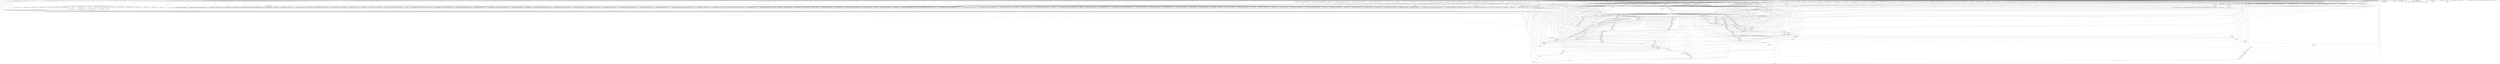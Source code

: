 digraph {
	"-" -> "/" [label="517"];
	"/" -> "/" [label="15"];
	"http://www.google.*" -> "/" [label="3"];
	"-" -> "//temps" [label="1"];
	"-" -> "/4IF3.ics" [label="1"];
	"-" -> "/SiteWebIF" [label="1"];
	"-" -> "/SiteWebIF/" [label="24"];
	"/SiteWebIF/Intranet-personnel.php" -> "/SiteWebIF/FAQ.pdf" [label="8"];
	"-" -> "/SiteWebIF/Intranet-Etudiant.php" [label="1"];
	"-" -> "/SiteWebIF/Intranet-etudiant.php" [label="6471"];
	"/SiteWebIF/" -> "/SiteWebIF/Intranet-etudiant.php" [label="28"];
	"/stages/" -> "/SiteWebIF/Intranet-etudiant.php" [label="1"];
	"http://if.insa-lyon.fr/" -> "/SiteWebIF/Intranet-etudiant.php" [label="3640"];
	"http://if.insa-lyon.fr/actualites" -> "/SiteWebIF/Intranet-etudiant.php" [label="1"];
	"http://if.insa-lyon.fr/bibif" -> "/SiteWebIF/Intranet-etudiant.php" [label="5"];
	"http://if.insa-lyon.fr/entreprise/deroulement-projet-fin-etude" -> "/SiteWebIF/Intranet-etudiant.php" [label="1"];
	"http://if.insa-lyon.fr/entreprise/projet-fin-etude" -> "/SiteWebIF/Intranet-etudiant.php" [label="2"];
	"http://if.insa-lyon.fr/entreprise/stages" -> "/SiteWebIF/Intranet-etudiant.php" [label="1"];
	"http://if.insa-lyon.fr/formation/3if" -> "/SiteWebIF/Intranet-etudiant.php" [label="14"];
	"http://if.insa-lyon.fr/formation/3if-programme-enseignements" -> "/SiteWebIF/Intranet-etudiant.php" [label="3"];
	"http://if.insa-lyon.fr/formation/4if-programme-enseignements" -> "/SiteWebIF/Intranet-etudiant.php" [label="2"];
	"http://if.insa-lyon.fr/formation/ingenieur-if" -> "/SiteWebIF/Intranet-etudiant.php" [label="20"];
	"http://if.insa-lyon.fr/fr" -> "/SiteWebIF/Intranet-etudiant.php" [label="23"];
	"http://if.insa-lyon.fr/presentation" -> "/SiteWebIF/Intranet-etudiant.php" [label="25"];
	"http://if.insa-lyon.fr/presentation/annuaire" -> "/SiteWebIF/Intranet-etudiant.php" [label="5"];
	"http://if.insa-lyon.fr/presentation/historique" -> "/SiteWebIF/Intranet-etudiant.php" [label="3"];
	"http://if.insa-lyon.fr/presentation/qui-fait-quoi" -> "/SiteWebIF/Intranet-etudiant.php" [label="9"];
	"http://if.insa-lyon.fr/presentation/venir-etudier-if" -> "/SiteWebIF/Intranet-etudiant.php" [label="3"];
	"http://if.insa-lyon.fr/recherche/laboratoires-associes" -> "/SiteWebIF/Intranet-etudiant.php" [label="1"];
	"http://if.insa-lyon.fr/vie-etudiante/laedi" -> "/SiteWebIF/Intranet-etudiant.php" [label="116"];
	"http://if.insa-lyon.fr/vie-etudiante/les-associations" -> "/SiteWebIF/Intranet-etudiant.php" [label="24"];
	"http://www.google.*" -> "/SiteWebIF/Intranet-etudiant.php" [label="2"];
	"https://login.insa-lyon.fr/cas/login" -> "/SiteWebIF/Intranet-etudiant.php" [label="21"];
	"https://login.insa-lyon.fr/cas/login;jsessionid=658bfefe819400eb17bfc1636a6ebae3.dsi-vm03" -> "/SiteWebIF/Intranet-etudiant.php" [label="2"];
	"https://login.insa-lyon.fr/cas/login;jsessionid=96A38B7F3D5F2B7A6A9D1C439B449457.dsi-vm04" -> "/SiteWebIF/Intranet-etudiant.php" [label="1"];
	"https://login.insa-lyon.fr/cas/login;jsessionid=EEB958ED61C6F68724023B049EB74956.dsi-vm03" -> "/SiteWebIF/Intranet-etudiant.php" [label="2"];
	"-" -> "/SiteWebIF/Intranet-etudiant.php/home-service" [label="1"];
	"-" -> "/SiteWebIF/Intranet-etudiant.php/service-home" [label="1"];
	"-" -> "/SiteWebIF/Intranet-personnel.php" [label="400"];
	"/SiteWebIF/" -> "/SiteWebIF/Intranet-personnel.php" [label="2"];
	"http://IF.insa-lyon.fr/" -> "/SiteWebIF/Intranet-personnel.php" [label="2"];
	"http://if.insa-lyon.fr/" -> "/SiteWebIF/Intranet-personnel.php" [label="322"];
	"http://if.insa-lyon.fr/agenda-if" -> "/SiteWebIF/Intranet-personnel.php" [label="1"];
	"http://if.insa-lyon.fr/formation/3if" -> "/SiteWebIF/Intranet-personnel.php" [label="2"];
	"http://if.insa-lyon.fr/formation/3if-programme-enseignements" -> "/SiteWebIF/Intranet-personnel.php" [label="1"];
	"http://if.insa-lyon.fr/formation/ingenieur-if" -> "/SiteWebIF/Intranet-personnel.php" [label="3"];
	"http://if.insa-lyon.fr/fr" -> "/SiteWebIF/Intranet-personnel.php" [label="1"];
	"http://if.insa-lyon.fr/intranet-personnel-if" -> "/SiteWebIF/Intranet-personnel.php" [label="3"];
	"http://if.insa-lyon.fr/presentation/annuaire" -> "/SiteWebIF/Intranet-personnel.php" [label="1"];
	"http://if.insa-lyon.fr/presentation/historique" -> "/SiteWebIF/Intranet-personnel.php" [label="1"];
	"http://if.insa-lyon.fr/presentation/qui-fait-quoi" -> "/SiteWebIF/Intranet-personnel.php" [label="2"];
	"http://if.insa-lyon.fr/presentation/venir-etudier-if" -> "/SiteWebIF/Intranet-personnel.php" [label="1"];
	"http://support.insa-lyon.fr/admin/edit_tracking.php" -> "/SiteWebIF/Intranet-personnel.php" [label="4"];
	"http://zmail.insa-lyon.fr/zimbra/" -> "/SiteWebIF/Intranet-personnel.php" [label="1"];
	"-" -> "/SiteWebIF/IntranetEtudiant.php" [label="1"];
	"-" -> "/SiteWebIF/LivretAccueiPersonnel2012.pdf" [label="2"];
	"/SiteWebIF/Intranet-personnel.php" -> "/SiteWebIF/LivretAccueiPersonnel2012.pdf" [label="8"];
	"/SiteWebIF/Intranet-personnel.php" -> "/SiteWebIF/agenda.html" [label="14"];
	"-" -> "/SiteWebIF/livretSI.pdf" [label="1"];
	"/SiteWebIF/Intranet-personnel.php" -> "/SiteWebIF/livretSI.pdf" [label="4"];
	"-" -> "/Sourrouille/Jls-fr/Jls-details.htm" [label="11"];
	"-" -> "/Sourrouille/Jls-fr/PhotoJLSourrouille.JPG" [label="1"];
	"http://homestaymelaka.com/house/taman-pandan-indah/unified-software-development-process&page=6" -> "/Sourrouille/Jls-fr/PhotoJLSourrouille.JPG" [label="2"];
	"http://www.123people.fr/s/mathieu+maranzana" -> "/Sourrouille/Jls-fr/PhotoJLSourrouille.JPG" [label="6"];
	"-" -> "/Sourrouille/Jls-fr/Rapports/" [label="1"];
	"-" -> "/Sourrouille/Jls-fr/Rapports/Compos98-1.ps" [label="1"];
	"-" -> "/Sourrouille/Jls-fr/Rapports/RR-01-2003.pdf" [label="1"];
	"-" -> "/Sourrouille/Jls-fr/Rapports/WISME-2003.pdf" [label="1"];
	"-" -> "/Sourrouille/Jls-fr/SEE-OTR/SEE-23-5-2002.htm" [label="4"];
	"-" -> "/Sourrouille/Jls-us.html" [label="1"];
	"-" -> "/administrator/" [label="1"];
	"-" -> "/amghar/magazine/mag-2003.pdf" [label="2"];
	"-" -> "/amghar/magazine/mag-2010.pdf" [label="3"];
	"-" -> "/amghar/magazine/mag-2011.pdf" [label="3"];
	"/" -> "/cache/caa37016007b56628f231acfd3d91188" [label="1"];
	"-" -> "/chercheurs/" [label="2"];
	"-" -> "/chercheurs/LCI/" [label="14"];
	"/chercheurs/" -> "/chercheurs/LCI/" [label="2"];
	"/chercheurs/gcaplat/" -> "/chercheurs/LCI/" [label="3"];
	"http://www.google.*" -> "/chercheurs/LCI/" [label="3"];
	"-" -> "/chercheurs/LCI/YugTalpac" [label="1"];
	"-" -> "/chercheurs/LCI/YugTalpac/" [label="5"];
	"/chercheurs/LCI/" -> "/chercheurs/LCI/YugTalpac/" [label="3"];
	"-" -> "/chercheurs/LCI/versionologie.html" [label="5"];
	"/chercheurs/LCI/" -> "/chercheurs/LCI/versionologie.html" [label="1"];
	"/chercheurs/LCI/YugTalpac/" -> "/chercheurs/LCI/versionologie.html" [label="1"];
	"-" -> "/chercheurs/gcaplat" [label="1"];
	"-" -> "/chercheurs/gcaplat/" [label="20"];
	"/chercheurs/LCI/" -> "/chercheurs/gcaplat/" [label="1"];
	"http://if.insa-lyon.fr/presentation/annuaire" -> "/chercheurs/gcaplat/" [label="2"];
	"http://search.babylon.com/" -> "/chercheurs/gcaplat/" [label="1"];
	"http://www.google.*" -> "/chercheurs/gcaplat/" [label="20"];
	"-" -> "/chercheurs/gcaplat/CREATIVITE%20SERENDIPITE%20et%20VERSIONOLOGIE.pdf" [label="2"];
	"http://www.google.*" -> "/chercheurs/gcaplat/CREATIVITE%20SERENDIPITE%20et%20VERSIONOLOGIE.pdf" [label="1"];
	"-" -> "/chercheurs/gcaplat/Pya%20Tagluc.htm" [label="4"];
	"/chercheurs/gcaplat/" -> "/chercheurs/gcaplat/Resume%20MC%20%26%20RP.pdf" [label="2"];
	"-" -> "/chercheurs/gcaplat/Resume%20MC%20&%20RP.pdf" [label="11"];
	"/chercheurs/gcaplat/" -> "/chercheurs/gcaplat/Resume%20MC%20&%20RP.pdf" [label="5"];
	"/chercheurs/gcaplat/Resume%20MC%20&%20RP.pdf" -> "/chercheurs/gcaplat/Resume%20MC%20&%20RP.pdf" [label="7"];
	"http://www.google.*" -> "/chercheurs/gcaplat/Resume%20MC%20&%20RP.pdf" [label="3"];
	"-" -> "/chercheurs/gcaplat/Resume%20MC%20&amp;%20RP.pdf" [label="1"];
	"-" -> "/chercheurs/gcaplat/Resume%20Modeles%20&%20Metamodeles.pdf" [label="11"];
	"/chercheurs/gcaplat/" -> "/chercheurs/gcaplat/Resume%20Modeles%20&%20Metamodeles.pdf" [label="7"];
	"/chercheurs/gcaplat/Resume%20Modeles%20&%20Metamodeles.pdf" -> "/chercheurs/gcaplat/Resume%20Modeles%20&%20Metamodeles.pdf" [label="4"];
	"http://www.google.*" -> "/chercheurs/gcaplat/Resume%20Modeles%20&%20Metamodeles.pdf" [label="2"];
	"-" -> "/chercheurs/gcaplat/Sherlock.pps" [label="7"];
	"/chercheurs/gcaplat/" -> "/chercheurs/gcaplat/Sherlock.pps" [label="3"];
	"http://www.google.*" -> "/chercheurs/gcaplat/Sherlock.pps" [label="2"];
	"/chercheurs/gcaplat/" -> "/chercheurs/gcaplat/install.zip" [label="4"];
	"-" -> "/chercheurs/gcaplat/versionologie.html" [label="6"];
	"/chercheurs/gcaplat/" -> "/chercheurs/gcaplat/versionologie.html" [label="2"];
	"http://www.google.*" -> "/chercheurs/gcaplat/versionologie.html" [label="2"];
	"/SiteWebIF/Intranet-etudiant.php" -> "/crossdomain.xml" [label="3"];
	":90/dns/vlan.php" -> "/dns" [label="1"];
	"http://intranet-if:90/dns/vlan.php" -> "/dns" [label="1"];
	"http://servif-web.insa-lyon.fr:90/dns/vlan.php" -> "/dns" [label="1"];
	"-" -> "/dns/" [label="34"];
	":90/dns/vlan.php" -> "/dns/" [label="2"];
	"http://intranet-if:90/dns/vlan.php" -> "/dns/" [label="5"];
	"http://servif-web.insa-lyon.fr:90/dns/vlan.php" -> "/dns/" [label="1"];
	":90/dns/vlan.php" -> "/dns/form_dns.php" [label="2"];
	"http://intranet-if:90/dns/vlan.php" -> "/dns/form_dns.php" [label="6"];
	":90/dns/form_dns.php" -> "/dns/mod_base_dns.php" [label="2"];
	"http://intranet-if:90/dns/form_dns.php" -> "/dns/mod_base_dns.php" [label="6"];
	":90/dns/" -> "/dns/vlan.php" [label="3"];
	":90/dns/mod_base_dns.php" -> "/dns/vlan.php" [label="2"];
	"http://intranet-if:90/dns/" -> "/dns/vlan.php" [label="13"];
	"http://intranet-if:90/dns/mod_base_dns.php" -> "/dns/vlan.php" [label="6"];
	"http://servif-web.insa-lyon.fr:90/dns/" -> "/dns/vlan.php" [label="7"];
	"-" -> "/documents/" [label="1"];
	"-" -> "/dossiers/" [label="1"];
	"-" -> "/fiches/" [label="1"];
	"-" -> "/home-service" [label="1"];
	"-" -> "/html" [label="1"];
	"-" -> "/index" [label="1"];
	"-" -> "/index.html" [label="1"];
	"-" -> "/limesurvey/admin/" [label="1"];
	"-" -> "/limesurvey/admin/admin.php" [label="25"];
	"-" -> "/limesurvey/index.php" [label="1"];
	"-" -> "/linux/" [label="1"];
	"-" -> "/micromachine" [label="5"];
	"http://liris.cnrs.fr/christian.wolf/teaching/index.html" -> "/micromachine" [label="3"];
	"-" -> "/micromachine/" [label="23"];
	"http://liris.cnrs.fr/christian.wolf/teaching/index.html" -> "/micromachine/" [label="3"];
	"http://www.google.*" -> "/micromachine/" [label="12"];
	"-" -> "/micromachine/download/" [label="1"];
	"-" -> "/micromachine/download/asm" [label="4"];
	"/micromachine/download/asm" -> "/micromachine/download/asm" [label="1"];
	"http://www.google.*" -> "/micromachine/download/asm" [label="1"];
	"/micromachine/download/asm++++++++++++++++++++++++Result:+%ED%E5+%ED%E0%F8%EB%EE%F1%FC+%F4%EE%F0%EC%FB+%E4%EB%FF+%EE%F2%EF%F0%E0%E2%EA%E8;" -> "/micromachine/download/asm++++++++++++++++++++++++Result:+%ED%E5+%ED%E0%F8%EB%EE%F1%FC+%F4%EE%F0%EC%FB+%E4%EB%FF+%EE%F2%EF%F0%E0%E2%EA%E8;" [label="1"];
	"-" -> "/micromachine/download/libmm.clf" [label="2"];
	"-" -> "/micromachine/download/masm" [label="4"];
	"http://www.google.*" -> "/micromachine/download/masm" [label="1"];
	"-" -> "/micromachine/download/micromachine-a-trous.cct" [label="4"];
	"-" -> "/micromachine/download/poster.pdf" [label="4"];
	"-" -> "/micromachine/download/prom_data.masm" [label="5"];
	"http://www.google.*" -> "/micromachine/download/prom_data.masm" [label="2"];
	"-" -> "/micromachine/download/ram_data_array.asm" [label="3"];
	"-" -> "/micromachine/download/ram_data_funccall.asm" [label="3"];
	"-" -> "/micromachine/download/ram_data_loop.asm" [label="5"];
	"-" -> "/micromachine/download/ram_data_multiplication.asm" [label="3"];
	"-" -> "/micromachine/download/ram_data_test_ind.asm" [label="4"];
	"-" -> "/micromachine/download/ram_data_test_indind.asm" [label="5"];
	"-" -> "/micromachine/download/sujet.pdf" [label="42"];
	"/micromachine/" -> "/micromachine/download/sujet.pdf" [label="4"];
	"/micromachine/download/sujet.pdf" -> "/micromachine/download/sujet.pdf" [label="24"];
	"http://img.rechercher.me/fichiers/cours-architecture-des-ordinateurs_pdf_58664.html" -> "/micromachine/download/sujet.pdf" [label="1"];
	"http://isearch.babylon.com/" -> "/micromachine/download/sujet.pdf" [label="1"];
	"http://search.babylon.com/" -> "/micromachine/download/sujet.pdf" [label="1"];
	"http://search.conduit.com/results.aspx" -> "/micromachine/download/sujet.pdf" [label="1"];
	"http://www.banque-pdf.com/fr_qcm-architecture-des-ordinateur.html" -> "/micromachine/download/sujet.pdf" [label="1"];
	"http://www.banque-pdf.fr/fr_des-cours-et-des-exercices-corriges-sur-les-flags-de-microprocesseur-intel-8086-pdf.html" -> "/micromachine/download/sujet.pdf" [label="1"];
	"http://www.banque-pdf.fr/fr_exercices-corriges-architecture-des-ordinateurs-assembleur.html" -> "/micromachine/download/sujet.pdf" [label="5"];
	"http://www.banque-pdf.fr/fr_exercices-et-solutions-sur-l_architecture-des-ordinateurs.html" -> "/micromachine/download/sujet.pdf" [label="1"];
	"http://www.extpdf.com/evolution-des-micro-processeurs-intel-de-1971-a-2010-pdf.html" -> "/micromachine/download/sujet.pdf" [label="1"];
	"http://www.google.*" -> "/micromachine/download/sujet.pdf" [label="27"];
	"http://www.rechercher.me/fichiers/cours-architecture-des-ordinateurs_pdf_58664.html" -> "/micromachine/download/sujet.pdf" [label="1"];
	"-" -> "/micromachine/validation.html" [label="7"];
	"-" -> "/notes" [label="4"];
	"-" -> "/notesif" [label="1049"];
	"/SiteWebIF/Intranet-etudiant.php" -> "/notesif" [label="935"];
	"/SiteWebIF/Intranet-personnel.php" -> "/notesif" [label="22"];
	"-" -> "/notesif/" [label="1197"];
	"/SiteWebIF/Intranet-etudiant.php" -> "/notesif/" [label="1188"];
	"/SiteWebIF/Intranet-personnel.php" -> "/notesif/" [label="39"];
	"/notesif/saisie2007/" -> "/notesif/" [label="3"];
	"/notesif/saisie2007/api_notes/consultationAlphabetique.php" -> "/notesif/" [label="1"];
	"/notesif/saisie2007/api_notes/uploadNotesFromWeb.php" -> "/notesif/" [label="2"];
	"/notesif/saisie2007/index.php" -> "/notesif/" [label="1"];
	"-" -> "/notesif/RSS/RSS_3IF.xml" [label="542"];
	"-" -> "/notesif/RSS/RSS_4IF.xml" [label="215"];
	"/notesif/RSS/RSS_4IF.xml" -> "/notesif/RSS/RSS_4IF.xml" [label="571"];
	"-" -> "/notesif/ReferentielIF/" [label="2"];
	"/notesif/ReferentielIF/" -> "/notesif/ReferentielIF/" [label="1"];
	"/notesif/ReferentielIF/" -> "/notesif/ReferentielIF/pmwiki.php" [label="1"];
	"/notesif/ReferentielIF/pmwiki.php" -> "/notesif/ReferentielIF/pmwiki.php" [label="1"];
	"-" -> "/notesif/coefs/coefs.3IF.2011-2012.pdf" [label="7"];
	"/notesif/coefs/coefs.3IF.2011-2012.pdf" -> "/notesif/coefs/coefs.3IF.2011-2012.pdf" [label="2"];
	"-" -> "/notesif/coefs/coefs.4IF.2011-2012.pdf" [label="26"];
	"/notesif/coefs/coefs.4IF.2011-2012.pdf" -> "/notesif/coefs/coefs.4IF.2011-2012.pdf" [label="12"];
	"-" -> "/notesif/index.php" [label="4"];
	"-" -> "/notesif/notesif_2012/" [label="1"];
	"http://zmail.insa-lyon.fr/zimbra/" -> "/notesif/notesif_2012/" [label="3"];
	"-" -> "/notesif/saisie2007" [label="1"];
	"-" -> "/notesif/saisie2007/" [label="62"];
	"/SiteWebIF/Intranet-personnel.php" -> "/notesif/saisie2007/" [label="25"];
	"/notesif/saisie2007/" -> "/notesif/saisie2007/" [label="5"];
	"/notesif/saisie2007/_classement4IF.php" -> "/notesif/saisie2007/" [label="5"];
	"/notesif/saisie2007/_classement5IF.php" -> "/notesif/saisie2007/" [label="3"];
	"/notesif/saisie2007/api_notes/uploadNotesFromWeb.php" -> "/notesif/saisie2007/" [label="1"];
	"/notesif/saisie2007/" -> "/notesif/saisie2007/Images/consultation_1.bmp" [label="20"];
	"/notesif/saisie2007/" -> "/notesif/saisie2007/Images/consultation_2.bmp" [label="20"];
	"/notesif/saisie2007/" -> "/notesif/saisie2007/Images/consultation_3.bmp" [label="20"];
	"/notesif/saisie2007/" -> "/notesif/saisie2007/Images/consultation_a.bmp" [label="20"];
	"/notesif/saisie2007/_activites.php" -> "/notesif/saisie2007/Images/dispense.bmp" [label="1"];
	"/notesif/saisie2007/" -> "/notesif/saisie2007/Images/export.bmp" [label="20"];
	"/notesif/saisie2007/" -> "/notesif/saisie2007/Images/import.bmp" [label="20"];
	"/notesif/saisie2007/" -> "/notesif/saisie2007/Images/upload_1.bmp" [label="20"];
	"/notesif/saisie2007/" -> "/notesif/saisie2007/Images/upload_2.bmp" [label="20"];
	"/notesif/saisie2007/" -> "/notesif/saisie2007/Images/upload_3.bmp" [label="20"];
	"/notesif/saisie2007/" -> "/notesif/saisie2007/Images/upload_a.bmp" [label="20"];
	"/notesif/saisie2007/" -> "/notesif/saisie2007/_activites.php" [label="5"];
	"/notesif/saisie2007/" -> "/notesif/saisie2007/_classement4IF.php" [label="11"];
	"/notesif/saisie2007/" -> "/notesif/saisie2007/_classement5IF.php" [label="8"];
	"/notesif/saisie2007/" -> "/notesif/saisie2007/_ratrappages_2006_2007.php" [label="1"];
	"/notesif/saisie2007/" -> "/notesif/saisie2007/_ratrappages_generic.php" [label="11"];
	"/notesif/saisie2007/" -> "/notesif/saisie2007/_statistiques.php" [label="2"];
	"/notesif/saisie2007/_ratrappages_generic.php" -> "/notesif/saisie2007/_uploadRatrappages_generic.php" [label="3"];
	"/notesif/saisie2007/" -> "/notesif/saisie2007/api_notes/classementLaniere.php" [label="6"];
	"/notesif/saisie2007/" -> "/notesif/saisie2007/api_notes/consultationAlphabetique.php" [label="2"];
	"/notesif/saisie2007/_activites.php" -> "/notesif/saisie2007/api_notes/consultationAlphabetique.php" [label="4"];
	"/notesif/saisie2007/" -> "/notesif/saisie2007/api_notes/saisieAlphabetique.php" [label="5"];
	"/notesif/saisie2007/api_notes/saisieAlphabetique.php" -> "/notesif/saisie2007/api_notes/uploadNotesFromWeb.php" [label="4"];
	"/notesif/saisie2007/" -> "/notesif/saisie2007/help.htm" [label="2"];
	"/notesif/saisie2007/_ratrappages_2006_2007.php" -> "/notesif/saisie2007/index.php" [label="1"];
	"-" -> "/notesif/saisie2007/manest08/error.html" [label="1"];
	"-" -> "/notesif/saisie2007/manest08/main.php" [label="1"];
	"-" -> "/permanences" [label="10"];
	"/SiteWebIF/Intranet-etudiant.php" -> "/permanences" [label="117"];
	"-" -> "/permanences/" [label="120"];
	"/SiteWebIF/Intranet-etudiant.php" -> "/permanences/" [label="123"];
	"/permanences/" -> "/permanences/" [label="2"];
	"-" -> "/permanences/meteo.htlm" [label="1"];
	"-" -> "/permanences/meteo.html" [label="4"];
	"-" -> "/redmine" [label="1"];
	"-" -> "/robots.txt" [label="448"];
	"-" -> "/service-home" [label="1"];
	"-" -> "/servif-home" [label="1"];
	"-" -> "/servif_home" [label="1"];
	"-" -> "/sitewebif/intranet-etudiant.php" [label="1"];
	"-" -> "/sqk" [label="1"];
	"-" -> "/sql" [label="1"];
	"-" -> "/stages/" [label="1"];
	"-" -> "/stages/ListePFE.php" [label="319"];
	"/SiteWebIF/Intranet-etudiant.php" -> "/stages/ListePFE.php" [label="303"];
	"/SiteWebIF/Intranet-personnel.php" -> "/stages/ListePFE.php" [label="9"];
	"-" -> "/stages/Listestage.php" [label="34"];
	"/SiteWebIF/Intranet-etudiant.php" -> "/stages/Listestage.php" [label="367"];
	"/SiteWebIF/Intranet-personnel.php" -> "/stages/Listestage.php" [label="6"];
	"/stages/Listestage.php" -> "/stages/descriptif/2012_SNT_stage19_movies.pdf" [label="1"];
	"/stages/descriptif/2012_SNT_stage19_movies.pdf" -> "/stages/descriptif/2012_SNT_stage19_movies.pdf" [label="2"];
	"-" -> "/stages/descriptif/ABC%20Portage.pdf" [label="1"];
	"/stages/Listestage.php" -> "/stages/descriptif/ABC%20Portage.pdf" [label="12"];
	"/stages/descriptif/ABC%20Portage.pdf" -> "/stages/descriptif/ABC%20Portage.pdf" [label="8"];
	"/stages/Listestage.php" -> "/stages/descriptif/ACS.pdf" [label="1"];
	"/stages/Listestage.php" -> "/stages/descriptif/ACTIMAGE%202.zip" [label="1"];
	"/stages/Listestage.php" -> "/stages/descriptif/ACTIMAGE.zip" [label="1"];
	"/stages/Listestage.php" -> "/stages/descriptif/ADD%20ONLINE.docx" [label="4"];
	"/stages/Listestage.php" -> "/stages/descriptif/ADOCIA-1.pdf" [label="1"];
	"/stages/Listestage.php" -> "/stages/descriptif/ALSTOM%20-%20Offre%20stage.pdf" [label="2"];
	"/stages/Listestage.php" -> "/stages/descriptif/ALSTOM%20TRANSPORT.zip" [label="1"];
	"/stages/Listestage.php" -> "/stages/descriptif/ARCHIVES%20MICHAUX.pdf" [label="1"];
	"-" -> "/stages/descriptif/ARKEMA" [label="1"];
	"-" -> "/stages/descriptif/ARKEMA%20CHINE.docx" [label="2"];
	"/stages/Listestage.php" -> "/stages/descriptif/ARKEMA%20CHINE.docx" [label="4"];
	"/stages/Listestage.php" -> "/stages/descriptif/ASTEK%20-%20OFE%20-%20Ingenieurs%20stagiaires-1.doc" [label="2"];
	"/stages/Listestage.php" -> "/stages/descriptif/ATOS%20WORLDLINE%20LYON.doc" [label="6"];
	"/stages/Listestage.php" -> "/stages/descriptif/AXA%20-%20Job%20Requisition%20-%20Performance%20Analyst%20UK.pdf" [label="2"];
	"/stages/Listestage.php" -> "/stages/descriptif/AXA%20-%20STAGE%202012_%20middle-1.doc" [label="1"];
	"/stages/Listestage.php" -> "/stages/descriptif/AXA.7z" [label="1"];
	"/stages/Listestage.php" -> "/stages/descriptif/AXWAY%20BOOK%20Stages%202011-2012%20VF-1.pdf" [label="8"];
	"/stages/descriptif/AXWAY%20BOOK%20Stages%202011-2012%20VF-1.pdf" -> "/stages/descriptif/AXWAY%20BOOK%20Stages%202011-2012%20VF-1.pdf" [label="10"];
	"/stages/Listestage.php" -> "/stages/descriptif/Absi-IT%20jobs.pdf" [label="1"];
	"/stages/Listestage.php" -> "/stages/descriptif/Alptis%20-%20%20Developpeur%20Decionnel-INSA-mars12.pdf" [label="1"];
	"/stages/Listestage.php" -> "/stages/descriptif/BIIN.pdf" [label="5"];
	"/stages/Listestage.php" -> "/stages/descriptif/BIOMERIEUX%20-%20stage%20business%20reporting,%20intelligence.pdf" [label="1"];
	"/stages/Listestage.php" -> "/stages/descriptif/BULL%20-%20Participer%20a%20la%20qualifiaction%20d'un%20logiciel%20specifique%20developpe%20en%20J2EE.pdf" [label="1"];
	"/stages/Listestage.php" -> "/stages/descriptif/CAPGEMINI%20book%20stages.pdf" [label="1"];
	"/stages/Listestage.php" -> "/stages/descriptif/CARRY%20IT.pdf" [label="1"];
	"/stages/descriptif/CARRY%20IT.pdf" -> "/stages/descriptif/CARRY%20IT.pdf" [label="2"];
	"/stages/Listestage.php" -> "/stages/descriptif/CASINO%20Stage%20controle%20gestion%20Groupe%20Webmaster%20SCDGWMDCGv1.doc" [label="1"];
	"/stages/Listestage.php" -> "/stages/descriptif/CASINO%20Stage%20developpement%20_S_DEVELOP%20_0711.doc" [label="2"];
	"/stages/Listestage.php" -> "/stages/descriptif/CEA_2012_FlexibleMeccano_Court-1.doc" [label="4"];
	"/stages/Listestage.php" -> "/stages/descriptif/CERMEP.pdf" [label="1"];
	"/stages/Listestage.php" -> "/stages/descriptif/CHANEL%20-%20MODE%20-%20ACP%20SI%20-%202-1.pdf" [label="4"];
	"/stages/Listestage.php" -> "/stages/descriptif/CHECK%20AND%20TAKE%20Offres%20de%20stage%202011.12.08.pdf" [label="6"];
	"/stages/descriptif/CHECK%20AND%20TAKE%20Offres%20de%20stage%202011.12.08.pdf" -> "/stages/descriptif/CHECK%20AND%20TAKE%20Offres%20de%20stage%202011.12.08.pdf" [label="4"];
	"/stages/Listestage.php" -> "/stages/descriptif/CNDRI%20-%20INSA%20stage_informatique-instrumentation-2.pdf" [label="1"];
	"-" -> "/stages/descriptif/CNRS%20-%20CCSD_profil_stagiaire.pdf" [label="2"];
	"/stages/Listestage.php" -> "/stages/descriptif/COMPILATIO.pdf" [label="1"];
	"/stages/Listestage.php" -> "/stages/descriptif/CREATIS%20Offre%20de%20stage%20ingenieur.pdf" [label="2"];
	"/stages/descriptif/CREATIS%20Offre%20de%20stage%20ingenieur.pdf" -> "/stages/descriptif/CREATIS%20Offre%20de%20stage%20ingenieur.pdf" [label="2"];
	"/stages/Listestage.php" -> "/stages/descriptif/CREDIT%20AGRICOLE%20-%20Offre%20Stagiaire%20Innovation%20Credits.pdf" [label="1"];
	"/stages/Listestage.php" -> "/stages/descriptif/CRIS.zip" [label="1"];
	"/stages/Listestage.php" -> "/stages/descriptif/Calabio%20-%202012%20-%20Annonce%20de%20stage%20-%20Front%20end%20dev%20-%20Lyon.pdf" [label="1"];
	"/stages/descriptif/Calabio%20-%202012%20-%20Annonce%20de%20stage%20-%20Front%20end%20dev%20-%20Lyon.pdf" -> "/stages/descriptif/Calabio%20-%202012%20-%20Annonce%20de%20stage%20-%20Front%20end%20dev%20-%20Lyon.pdf" [label="2"];
	"/stages/Listestage.php" -> "/stages/descriptif/DAWAN.pdf" [label="1"];
	"/stages/Listestage.php" -> "/stages/descriptif/DIMO%20GESTION%20-%20stage%20dev%20GMAO.pdf" [label="1"];
	"/stages/descriptif/DIMO%20GESTION%20-%20stage%20dev%20GMAO.pdf" -> "/stages/descriptif/DIMO%20GESTION%20-%20stage%20dev%20GMAO.pdf" [label="2"];
	"/stages/Listestage.php" -> "/stages/descriptif/EDAP%20TMS%20-%20offreStageEZ-1.docx" [label="2"];
	"-" -> "/stages/descriptif/EDF%20-%202012%2002%20proposition%20stage%20PRISM-METRIX-GEOMETRIX%202012_2%20_%20DRIIME.pdf" [label="1"];
	"/stages/Listestage.php" -> "/stages/descriptif/EDF%20-%202012%2002%20proposition%20stage%20PRISM-METRIX-GEOMETRIX%202012_2%20_%20DRIIME.pdf" [label="1"];
	"/stages/descriptif/EDF%20-%202012%2002%20proposition%20stage%20PRISM-METRIX-GEOMETRIX%202012_2%20_%20DRIIME.pdf" -> "/stages/descriptif/EDF%20-%202012%2002%20proposition%20stage%20PRISM-METRIX-GEOMETRIX%202012_2%20_%20DRIIME.pdf" [label="2"];
	"/stages/Listestage.php" -> "/stages/descriptif/EDF%20Clamart%20-%202011%2010%20proposition%20stage%20PRISM-METRIX-GEOMETRIX%202012%20_%20DRIIME.doc" [label="4"];
	"/stages/Listestage.php" -> "/stages/descriptif/ENS%20-%20Profil%20Stagiaire%20CARPACCIO.pdf" [label="1"];
	"/stages/descriptif/ENS%20-%20Profil%20Stagiaire%20CARPACCIO.pdf" -> "/stages/descriptif/ENS%20-%20Profil%20Stagiaire%20CARPACCIO.pdf" [label="2"];
	"/stages/Listestage.php" -> "/stages/descriptif/ENVOLEA%20SEMER_OFFRE_STAGE_120112.pdf" [label="1"];
	"/stages/Listestage.php" -> "/stages/descriptif/ERDF-GRDF%20Offre%20stage%20GrDFx.pdf" [label="1"];
	"/stages/descriptif/ERDF-GRDF%20Offre%20stage%20GrDFx.pdf" -> "/stages/descriptif/ERDF-GRDF%20Offre%20stage%20GrDFx.pdf" [label="2"];
	"/stages/Listestage.php" -> "/stages/descriptif/ESR%20-%20Offre%20de%20stage%20-%20Clermont-Ferrand-1.pdf" [label="2"];
	"/stages/Listestage.php" -> "/stages/descriptif/ETS%20MONTREAL.docx" [label="2"];
	"/stages/Listestage.php" -> "/stages/descriptif/EURO%20INFORMATION%20DEVELOPPEMENT.zip" [label="1"];
	"/stages/Listestage.php" -> "/stages/descriptif/EUROCOPTER.7z" [label="2"];
	"/stages/Listestage.php" -> "/stages/descriptif/EUROSCRIPT.zip" [label="1"];
	"/stages/Listestage.php" -> "/stages/descriptif/EXAKIS.7z" [label="9"];
	"/stages/Listestage.php" -> "/stages/descriptif/FIDUCIAL.doc" [label="3"];
	"/stages/Listestage.php" -> "/stages/descriptif/FIE%20-%20%20Annonce%20stage%20etudiant%20INSA-1.pdf" [label="2"];
	"/stages/descriptif/FIE%20-%20%20Annonce%20stage%20etudiant%20INSA-1.pdf" -> "/stages/descriptif/FIE%20-%20%20Annonce%20stage%20etudiant%20INSA-1.pdf" [label="2"];
	"/stages/Listestage.php" -> "/stages/descriptif/FLEJAY.docx" [label="5"];
	"/stages/Listestage.php" -> "/stages/descriptif/FOXSTREAM%20-%20Sujet%20Stage%20PFE%202011-1.pdf" [label="1"];
	"/stages/Listestage.php" -> "/stages/descriptif/GG%20FACTOR.pdf" [label="2"];
	"/stages/Listestage.php" -> "/stages/descriptif/IBM%20-%20DVS-intership-2012-V4-1.pdf" [label="2"];
	"/stages/descriptif/IBM%20-%20DVS-intership-2012-V4-1.pdf" -> "/stages/descriptif/IBM%20-%20DVS-intership-2012-V4-1.pdf" [label="4"];
	"/stages/Listestage.php" -> "/stages/descriptif/IEI%20FC%20-%20Offre%20de%20stage%20informatique.pdf" [label="1"];
	"/stages/descriptif/IEI%20FC%20-%20Offre%20de%20stage%20informatique.pdf" -> "/stages/descriptif/IEI%20FC%20-%20Offre%20de%20stage%20informatique.pdf" [label="2"];
	"/stages/Listestage.php" -> "/stages/descriptif/INRIA%20-%20Proposition%20de%20stage%20Agriped%204eme%20A%20ing.pdf" [label="1"];
	"/stages/Listestage.php" -> "/stages/descriptif/INRIA.pdf" [label="1"];
	"/stages/descriptif/INRIA.pdf" -> "/stages/descriptif/INRIA.pdf" [label="2"];
	"/stages/Listestage.php" -> "/stages/descriptif/INSA%20LIRIS%20-%20120228_sujet%20stage%20LIRIS_vHOS.pdf" [label="2"];
	"/stages/Listestage.php" -> "/stages/descriptif/INSA%20LIRIS%202.doc" [label="3"];
	"/stages/Listestage.php" -> "/stages/descriptif/INSA-LIRIS%20stage_pfe_kinect_2012_v2.docx" [label="4"];
	"/stages/Listestage.php" -> "/stages/descriptif/INTERFACE%20TRANSPORT.pdf" [label="1"];
	"/stages/Listestage.php" -> "/stages/descriptif/ITRON%20soft%20releve%20rapide%20des%20compteurs.pdf" [label="2"];
	"/stages/Listestage.php" -> "/stages/descriptif/JOLITV.pdf" [label="1"];
	"/stages/Listestage.php" -> "/stages/descriptif/KAPT%20-%20Paiement%20mobile.pdf" [label="4"];
	"/stages/descriptif/KAPT%20-%20Paiement%20mobile.pdf" -> "/stages/descriptif/KAPT%20-%20Paiement%20mobile.pdf" [label="2"];
	"/stages/Listestage.php" -> "/stages/descriptif/LEE%20Conseil%20-%20906%2000%20-%20DRH%20-%20Offre%20de%20stage%20Base%20Commerciale%20-%20V2.pdf" [label="1"];
	"/stages/Listestage.php" -> "/stages/descriptif/LIRIS%20-%20sujetPortefeuillePartieMetier.pdf" [label="1"];
	"/stages/descriptif/LIRIS%20-%20sujetPortefeuillePartieMetier.pdf" -> "/stages/descriptif/LIRIS%20-%20sujetPortefeuillePartieMetier.pdf" [label="2"];
	"-" -> "/stages/descriptif/LOGICA%20Catalogue%20de%20stages%20Rhone%20Alpes%20Auvergne%202011%202012.pdf" [label="3"];
	"/stages/Listestage.php" -> "/stages/descriptif/LOGICA%20Catalogue%20de%20stages%20Rhone%20Alpes%20Auvergne%202011%202012.pdf" [label="9"];
	"/stages/descriptif/LOGICA%20Catalogue%20de%20stages%20Rhone%20Alpes%20Auvergne%202011%202012.pdf" -> "/stages/descriptif/LOGICA%20Catalogue%20de%20stages%20Rhone%20Alpes%20Auvergne%202011%202012.pdf" [label="2"];
	"/stages/Listestage.php" -> "/stages/descriptif/M2ES%20TECHNOLOGIES.pdf" [label="6"];
	"/stages/descriptif/M2ES%20TECHNOLOGIES.pdf" -> "/stages/descriptif/M2ES%20TECHNOLOGIES.pdf" [label="2"];
	"/stages/Listestage.php" -> "/stages/descriptif/MAIDIS%20-%20Offre%20de%20stage%202012%20-%20INSA%204IF.doc" [label="1"];
	"-" -> "/stages/descriptif/MEDIAL.pdf" [label="1"];
	"/stages/Listestage.php" -> "/stages/descriptif/MEDIAL.pdf" [label="10"];
	"/stages/descriptif/MEDIAL.pdf" -> "/stages/descriptif/MEDIAL.pdf" [label="4"];
	"/stages/Listestage.php" -> "/stages/descriptif/MEDICALLAB.pdf" [label="1"];
	"/stages/Listestage.php" -> "/stages/descriptif/NETRESULTS.pdf" [label="1"];
	"/stages/Listestage.php" -> "/stages/descriptif/NOMENDUMOFFRESDESTAGE.pdf" [label="1"];
	"/stages/descriptif/NOMENDUMOFFRESDESTAGE.pdf" -> "/stages/descriptif/NOMENDUMOFFRESDESTAGE.pdf" [label="2"];
	"-" -> "/stages/descriptif/Net%20Results%20Bresil.doc" [label="1"];
	"/stages/Listestage.php" -> "/stages/descriptif/Net%20Results%20Bresil.doc" [label="2"];
	"/stages/Listestage.php" -> "/stages/descriptif/ORANGE%20-%20fiche%20de%20stage%202012GOVLPServices.pdf" [label="2"];
	"/stages/Listestage.php" -> "/stages/descriptif/ORANGE%20BUSINESS%20%20SERVICES.zip" [label="1"];
	"/stages/Listestage.php" -> "/stages/descriptif/ORANGE%20DECI.zip" [label="2"];
	"/stages/Listestage.php" -> "/stages/descriptif/ORANGE%20LABS%20RENNES.docx" [label="2"];
	"/stages/Listestage.php" -> "/stages/descriptif/ORANGE.zip" [label="1"];
	"/stages/Listestage.php" -> "/stages/descriptif/Orange%20Labs%20Stages%20Securite%202012.zip" [label="2"];
	"/stages/Listestage.php" -> "/stages/descriptif/PLAYSOFT%20-%2020111031-%20Mobilite%20-%20Developeur_fr.doc" [label="3"];
	"/stages/Listestage.php" -> "/stages/descriptif/PLEBICOM.pdf" [label="1"];
	"/stages/Listestage.php" -> "/stages/descriptif/PRICEMIINISTER%20-%20Fiche%20de%20poste%20_Stagiaire%20DeveloppeurJava%20Scrum_PM-1.pdf" [label="1"];
	"/stages/Listestage.php" -> "/stages/descriptif/SAFT.doc" [label="2"];
	"/stages/Listestage.php" -> "/stages/descriptif/SAINT%20GOBAIN%20-%2031%2001%202012%20Stage%20chef%20projet%20Junior%20eBusiness%201.2012.pdf" [label="1"];
	"/stages/Listestage.php" -> "/stages/descriptif/SCHLUMBERGER%20UK.docx" [label="4"];
	"/stages/Listestage.php" -> "/stages/descriptif/SIGMALID%20-%20Developpeur%20Web.pdf" [label="2"];
	"/stages/descriptif/SIGMALID%20-%20Developpeur%20Web.pdf" -> "/stages/descriptif/SIGMALID%20-%20Developpeur%20Web.pdf" [label="4"];
	"/stages/Listestage.php" -> "/stages/descriptif/SNCF%20-%20Nouvelle%20fiche%20Mission%20Stage%20pour%20manager_-2.doc" [label="2"];
	"/stages/Listestage.php" -> "/stages/descriptif/SNCF%20-%20Offre%20de%20stage%20ADW%202011-2012-1.pdf" [label="2"];
	"-" -> "/stages/descriptif/SOCIETE" [label="1"];
	"-" -> "/stages/descriptif/SOCIETE%20GENERALE%20-%20stage%20developpement.pdf" [label="1"];
	"/stages/Listestage.php" -> "/stages/descriptif/SOCIETE%20GENERALE%20-%20stage%20developpement.pdf" [label="9"];
	"-" -> "/stages/descriptif/SOCIETE%20GENERALE%20-%20stage_KC.pdf" [label="1"];
	"/stages/Listestage.php" -> "/stages/descriptif/ST%20MICROELECTRONICS%20Crolles%20visualisation%20(2).pdf" [label="1"];
	"/stages/Listestage.php" -> "/stages/descriptif/STERIA%20Book%20Stages%20%202012%20v0.4.doc" [label="2"];
	"/stages/Listestage.php" -> "/stages/descriptif/STMICROELECTRONICS.doc" [label="1"];
	"-" -> "/stages/descriptif/SUUDS%20Gespower%20-%20TG2011S1PDI_PlateformeDInstallation.pdf" [label="2"];
	"/stages/Listestage.php" -> "/stages/descriptif/SYDER%202012%20-%20Offre%20de%20Stage%20INSA%20-%20Factures%20EDF.pdf" [label="1"];
	"/stages/descriptif/SYDER%202012%20-%20Offre%20de%20Stage%20INSA%20-%20Factures%20EDF.pdf" -> "/stages/descriptif/SYDER%202012%20-%20Offre%20de%20Stage%20INSA%20-%20Factures%20EDF.pdf" [label="2"];
	"/stages/Listestage.php" -> "/stages/descriptif/SYDER%202012%20-%20Offre%20de%20Stage%20INSA%20-%20Suivi%20des%20vehicules.pdf" [label="2"];
	"/stages/descriptif/SYDER%202012%20-%20Offre%20de%20Stage%20INSA%20-%20Suivi%20des%20vehicules.pdf" -> "/stages/descriptif/SYDER%202012%20-%20Offre%20de%20Stage%20INSA%20-%20Suivi%20des%20vehicules.pdf" [label="2"];
	"/stages/Listestage.php" -> "/stages/descriptif/SYRINA%20Stagiaire%20Developpeur%20VBA.pdf" [label="1"];
	"/stages/Listestage.php" -> "/stages/descriptif/Stage%20pre-embauche%20-%20assistant%20chef%20de%20projet.pdf" [label="1"];
	"/stages/Listestage.php" -> "/stages/descriptif/Stage%20pre-embauche%20-%20ingenieur%20developpeur%20R&D.pdf" [label="2"];
	"/stages/descriptif/Stage%20pre-embauche%20-%20ingenieur%20developpeur%20R&D.pdf" -> "/stages/descriptif/Stage%20pre-embauche%20-%20ingenieur%20developpeur%20R&D.pdf" [label="2"];
	"/stages/Listestage.php" -> "/stages/descriptif/Stage%20pre-embauche%20-%20ingenieur%20developpeur%20en%20Finance%20de%20Marche.pdf" [label="1"];
	"-" -> "/stages/descriptif/THALES" [label="1"];
	"/stages/Listestage.php" -> "/stages/descriptif/THALES%20-%20Book%20Stages%20ITO%202011%202012.doc" [label="3"];
	"/stages/Listestage.php" -> "/stages/descriptif/THALES%20-%20Etude%20et%20realisation%20d'une%20carte%20d'acquisition%20equipee%20d'un%20microcontroleur%20PIC24F.pdf" [label="1"];
	"/stages/Listestage.php" -> "/stages/descriptif/THALES%20-%20Fiche%20Stagiaire%20ISe-ID%20_2012-01_.pdf" [label="2"];
	"/stages/Listestage.php" -> "/stages/descriptif/THALES%20-%20Stage%202012%20Centre%20de%20service.pdf" [label="3"];
	"/stages/Listestage.php" -> "/stages/descriptif/THALES%20Hong%20Kong.7z" [label="4"];
	"http://www.uyfree.com/download/wp-thumbnails.zip" -> "/stages/descriptif/THALES%20Hong%20Kong.7z" [label="1"];
	"/stages/Listestage.php" -> "/stages/descriptif/Thales%20Avionics%20Valence.pdf" [label="2"];
	"/stages/Listestage.php" -> "/stages/descriptif/The_Coding_Machine%20Stage_Fin_d_etudes_2.doc" [label="1"];
	"-" -> "/stages/descriptif/UUDS%20Gespower%20-%20STG2011S1EET_EditeurDEtiquette.pdf" [label="2"];
	"/stages/Listestage.php" -> "/stages/descriptif/Univ%20lyon%203%20-%20offre_de_stage_2012_2.pdf" [label="1"];
	"-" -> "/stages/descriptif/VERIMAG.pdf" [label="2"];
	"/stages/Listestage.php" -> "/stages/descriptif/WID%20OP.zip" [label="1"];
	"/stages/Listestage.php" -> "/stages/descriptif/YSEOP.zip" [label="1"];
	"-" -> "/temp" [label="1"];
	"-" -> "/temps" [label="177"];
	"/temps" -> "/temps" [label="1"];
	"-" -> "/temps/" [label="788"];
	"/SiteWebIF/Intranet-etudiant.php" -> "/temps/" [label="1218"];
	"/SiteWebIF/Intranet-personnel.php" -> "/temps/" [label="57"];
	"/temps" -> "/temps/" [label="2"];
	"/temps/" -> "/temps/" [label="6"];
	"http://fr.search-results.com/web" -> "/temps/" [label="2"];
	"http://fr.search.yahoo.com/search;_ylt=AuzuzjH_dYWyo7zPIsZktOVNhJp4;_ylc=X1MDMjAyMzM5MjMzMwRfcgMyBGZyA3lmcC10LTcwMwRuX2dwcwMwBG9yaWdpbgNmci55YWhvby5jb20EcXVlcnkDZW1wbG9pIGR1IHRlbXBzIGluc2EgbHlvbgRzYW8DMQ--" -> "/temps/" [label="1"];
	"http://search.babylon.com/" -> "/temps/" [label="1"];
	"http://search.conduit.com/ResultsExt.aspx" -> "/temps/" [label="2"];
	"http://search.conduit.com/results.aspx" -> "/temps/" [label="1"];
	"http://www.bing.com/search" -> "/temps/" [label="12"];
	"http://www.google.*" -> "/temps/" [label="523"];
	"http://www.netvibes.com/privatepage/1" -> "/temps/" [label="5"];
	"http://www.search-results.com/web" -> "/temps/" [label="1"];
	"-" -> "/temps/%C3%A7IF38.html" [label="1"];
	"-" -> "/temps/%C3%A7IF40.html" [label="1"];
	"-" -> "/temps/.html" [label="1"];
	"/temps/.html" -> "/temps/.html" [label="1"];
	"/temps/3IF27.html" -> "/temps/.html" [label="17"];
	"/temps/3IF35.html" -> "/temps/.html" [label="10"];
	"/temps/4IF27.html" -> "/temps/.html" [label="15"];
	"/temps/4IF35.html" -> "/temps/.html" [label="6"];
	"/temps/5IF27.html" -> "/temps/.html" [label="25"];
	"/temps/5IF35.html" -> "/temps/.html" [label="7"];
	"-" -> "/temps/1IF14.ics" [label="1"];
	"-" -> "/temps/2FC1.html" [label="2"];
	"/temps/2FC2.html" -> "/temps/2FC1.html" [label="1"];
	"/temps/2FC52.html" -> "/temps/2FC1.html" [label="4"];
	"-" -> "/temps/2FC10.html" [label="3"];
	"-" -> "/temps/2FC11.html" [label="3"];
	"-" -> "/temps/2FC12.html" [label="3"];
	"-" -> "/temps/2FC13.html" [label="3"];
	"-" -> "/temps/2FC14.html" [label="2"];
	"-" -> "/temps/2FC15.html" [label="3"];
	"-" -> "/temps/2FC16.html" [label="1"];
	"-" -> "/temps/2FC17.html" [label="3"];
	"-" -> "/temps/2FC18.html" [label="1"];
	"-" -> "/temps/2FC19.html" [label="2"];
	"-" -> "/temps/2FC2.html" [label="3"];
	"/temps/2FC1.html" -> "/temps/2FC2.html" [label="2"];
	"/temps/2FC3.html" -> "/temps/2FC2.html" [label="1"];
	"-" -> "/temps/2FC3.html" [label="2"];
	"/temps/2FC2.html" -> "/temps/2FC3.html" [label="2"];
	"/temps/2FC4.html" -> "/temps/2FC3.html" [label="1"];
	"/temps/2FC37.html" -> "/temps/2FC36.html" [label="1"];
	"/temps/" -> "/temps/2FC37.html" [label="1"];
	"/temps/2FC38.html" -> "/temps/2FC37.html" [label="1"];
	"/temps/index.html" -> "/temps/2FC37.html" [label="3"];
	"-" -> "/temps/2FC38.html" [label="1"];
	"/temps/" -> "/temps/2FC38.html" [label="5"];
	"/temps/2FC37.html" -> "/temps/2FC38.html" [label="4"];
	"/temps/2FC39.html" -> "/temps/2FC38.html" [label="1"];
	"/temps/" -> "/temps/2FC39.html" [label="6"];
	"/temps/2FC38.html" -> "/temps/2FC39.html" [label="8"];
	"/temps/2FC40.html" -> "/temps/2FC39.html" [label="2"];
	"/temps/choix_2fc.html" -> "/temps/2FC39.html" [label="2"];
	"/temps/index.html" -> "/temps/2FC39.html" [label="4"];
	"-" -> "/temps/2FC4.html" [label="2"];
	"/temps/2FC3.html" -> "/temps/2FC4.html" [label="1"];
	"/temps/2FC5.html" -> "/temps/2FC4.html" [label="1"];
	"-" -> "/temps/2FC40.html" [label="3"];
	"/temps/" -> "/temps/2FC40.html" [label="4"];
	"/temps/2FC39.html" -> "/temps/2FC40.html" [label="17"];
	"/temps/2FC41.html" -> "/temps/2FC40.html" [label="1"];
	"/temps/2FC40.html" -> "/temps/2FC41.html" [label="18"];
	"/temps/2FC42.html" -> "/temps/2FC41.html" [label="1"];
	"-" -> "/temps/2FC42.html" [label="2"];
	"/temps/2FC41.html" -> "/temps/2FC42.html" [label="16"];
	"/temps/2FC43.html" -> "/temps/2FC42.html" [label="1"];
	"-" -> "/temps/2FC43.html" [label="4"];
	"/temps/" -> "/temps/2FC43.html" [label="1"];
	"/temps/2FC42.html" -> "/temps/2FC43.html" [label="14"];
	"/temps/2FC44.html" -> "/temps/2FC43.html" [label="1"];
	"http://www.google.*" -> "/temps/2FC43.html" [label="1"];
	"-" -> "/temps/2FC44.html" [label="3"];
	"/temps/2FC43.html" -> "/temps/2FC44.html" [label="12"];
	"/temps/2FC45.html" -> "/temps/2FC44.html" [label="1"];
	"-" -> "/temps/2FC45.html" [label="3"];
	"/temps/2FC44.html" -> "/temps/2FC45.html" [label="9"];
	"/temps/2FC46.html" -> "/temps/2FC45.html" [label="1"];
	"-" -> "/temps/2FC46.html" [label="1"];
	"/temps/2FC45.html" -> "/temps/2FC46.html" [label="7"];
	"/temps/2FC47.html" -> "/temps/2FC46.html" [label="1"];
	"-" -> "/temps/2FC47.html" [label="2"];
	"/temps/2FC46.html" -> "/temps/2FC47.html" [label="6"];
	"/temps/2FC48.html" -> "/temps/2FC47.html" [label="1"];
	"-" -> "/temps/2FC48.html" [label="2"];
	"/temps/2FC47.html" -> "/temps/2FC48.html" [label="5"];
	"/temps/2FC49.html" -> "/temps/2FC48.html" [label="1"];
	"-" -> "/temps/2FC49.html" [label="3"];
	"/temps/2FC48.html" -> "/temps/2FC49.html" [label="5"];
	"/temps/2FC50.html" -> "/temps/2FC49.html" [label="2"];
	"-" -> "/temps/2FC5.html" [label="3"];
	"/temps/" -> "/temps/2FC5.html" [label="1"];
	"-" -> "/temps/2FC50.html" [label="3"];
	"/temps/2FC49.html" -> "/temps/2FC50.html" [label="5"];
	"/temps/2FC51.html" -> "/temps/2FC50.html" [label="1"];
	"/temps/index.html" -> "/temps/2FC50.html" [label="1"];
	"-" -> "/temps/2FC51.html" [label="2"];
	"/temps/2FC50.html" -> "/temps/2FC51.html" [label="6"];
	"/temps/2FC52.html" -> "/temps/2FC51.html" [label="1"];
	"-" -> "/temps/2FC52.html" [label="1"];
	"/temps/2FC1.html" -> "/temps/2FC52.html" [label="1"];
	"/temps/2FC51.html" -> "/temps/2FC52.html" [label="5"];
	"-" -> "/temps/2FC6.html" [label="2"];
	"-" -> "/temps/2FC7.html" [label="1"];
	"-" -> "/temps/2FC8.html" [label="3"];
	"-" -> "/temps/2FC9.html" [label="2"];
	"-" -> "/temps/3IF.html" [label="1"];
	"/temps/" -> "/temps/3IF.html" [label="2"];
	"/temps/choix_3if.html" -> "/temps/3IF.html" [label="2"];
	"-" -> "/temps/3IF.ics" [label="1"];
	"-" -> "/temps/3IF1" [label="1"];
	"-" -> "/temps/3IF1.html" [label="12"];
	"/temps/" -> "/temps/3IF1.html" [label="1"];
	"/temps/3IF2.html" -> "/temps/3IF1.html" [label="11"];
	"/temps/3IF52.html" -> "/temps/3IF1.html" [label="93"];
	"/temps/3IF53.html" -> "/temps/3IF1.html" [label="1"];
	"-" -> "/temps/3IF1.ics" [label="2149"];
	"/temps/" -> "/temps/3IF1.ics" [label="10"];
	"/temps/index.html" -> "/temps/3IF1.ics" [label="2"];
	"http://www.google.*" -> "/temps/3IF1.ics" [label="4"];
	"-" -> "/temps/3IF10.html" [label="5"];
	"/temps/3IF11.html" -> "/temps/3IF10.html" [label="9"];
	"/temps/3IF9.html" -> "/temps/3IF10.html" [label="68"];
	"-" -> "/temps/3IF11.html" [label="3"];
	"/temps/3IF10.html" -> "/temps/3IF11.html" [label="59"];
	"/temps/3IF12.html" -> "/temps/3IF11.html" [label="9"];
	"/temps/index.html" -> "/temps/3IF11.html" [label="1"];
	"-" -> "/temps/3IF12.html" [label="2"];
	"/temps/3IF11.html" -> "/temps/3IF12.html" [label="57"];
	"/temps/3IF13.html" -> "/temps/3IF12.html" [label="9"];
	"/temps/index.html" -> "/temps/3IF12.html" [label="2"];
	"-" -> "/temps/3IF13.html" [label="3"];
	"/temps/3IF12.html" -> "/temps/3IF13.html" [label="56"];
	"/temps/3IF14.html" -> "/temps/3IF13.html" [label="8"];
	"-" -> "/temps/3IF14.html" [label="3"];
	"/temps/3IF13.html" -> "/temps/3IF14.html" [label="53"];
	"/temps/3IF15.html" -> "/temps/3IF14.html" [label="7"];
	"-" -> "/temps/3IF15.html" [label="9"];
	"/temps/3IF14.html" -> "/temps/3IF15.html" [label="51"];
	"/temps/3IF16.html" -> "/temps/3IF15.html" [label="7"];
	"/temps/index.html" -> "/temps/3IF15.html" [label="1"];
	"-" -> "/temps/3IF16.html" [label="5"];
	"/temps/" -> "/temps/3IF16.html" [label="2"];
	"/temps/3IF15.html" -> "/temps/3IF16.html" [label="46"];
	"/temps/3IF17.html" -> "/temps/3IF16.html" [label="8"];
	"/temps/index.html" -> "/temps/3IF16.html" [label="3"];
	"-" -> "/temps/3IF17.html" [label="5"];
	"/temps/" -> "/temps/3IF17.html" [label="1"];
	"/temps/3IF16.html" -> "/temps/3IF17.html" [label="49"];
	"/temps/3IF18.html" -> "/temps/3IF17.html" [label="9"];
	"-" -> "/temps/3IF18.html" [label="6"];
	"/temps/3IF17.html" -> "/temps/3IF18.html" [label="48"];
	"/temps/3IF19.html" -> "/temps/3IF18.html" [label="10"];
	"-" -> "/temps/3IF19.html" [label="5"];
	"/temps/3IF18.html" -> "/temps/3IF19.html" [label="46"];
	"/temps/3IF20.html" -> "/temps/3IF19.html" [label="6"];
	"-" -> "/temps/3IF2.html" [label="17"];
	"/temps/" -> "/temps/3IF2.html" [label="1"];
	"/temps/3IF1.html" -> "/temps/3IF2.html" [label="111"];
	"/temps/3IF3.html" -> "/temps/3IF2.html" [label="12"];
	"/temps/index.html" -> "/temps/3IF2.html" [label="4"];
	"-" -> "/temps/3IF2.ics" [label="516"];
	"/temps/" -> "/temps/3IF2.ics" [label="2"];
	"-" -> "/temps/3IF20.html" [label="9"];
	"/temps/" -> "/temps/3IF20.html" [label="1"];
	"/temps/3IF19.html" -> "/temps/3IF20.html" [label="50"];
	"/temps/3IF21.html" -> "/temps/3IF20.html" [label="6"];
	"/temps/index.html" -> "/temps/3IF20.html" [label="1"];
	"-" -> "/temps/3IF21.html" [label="13"];
	"/temps/3IF20.html" -> "/temps/3IF21.html" [label="42"];
	"/temps/3IF22.html" -> "/temps/3IF21.html" [label="10"];
	"/temps/index.html" -> "/temps/3IF21.html" [label="6"];
	"-" -> "/temps/3IF22.html" [label="9"];
	"/temps/" -> "/temps/3IF22.html" [label="1"];
	"/temps/3IF21.html" -> "/temps/3IF22.html" [label="46"];
	"/temps/3IF23.html" -> "/temps/3IF22.html" [label="3"];
	"/temps/index.html" -> "/temps/3IF22.html" [label="1"];
	"http://www.google.*" -> "/temps/3IF22.html" [label="1"];
	"-" -> "/temps/3IF23.html" [label="5"];
	"/temps/3IF22.html" -> "/temps/3IF23.html" [label="34"];
	"/temps/3IF24.html" -> "/temps/3IF23.html" [label="1"];
	"/temps/index.html" -> "/temps/3IF23.html" [label="1"];
	"-" -> "/temps/3IF24.html" [label="2"];
	"/temps/3IF23.html" -> "/temps/3IF24.html" [label="20"];
	"/temps/3IF25.html" -> "/temps/3IF24.html" [label="1"];
	"-" -> "/temps/3IF25.html" [label="3"];
	"/temps/3IF24.html" -> "/temps/3IF25.html" [label="19"];
	"/temps/index.html" -> "/temps/3IF25.html" [label="2"];
	"/temps/3IF25.html" -> "/temps/3IF26.html" [label="19"];
	"/temps/3IF26.html" -> "/temps/3IF27.html" [label="16"];
	"-" -> "/temps/3IF28.html" [label="2"];
	"-" -> "/temps/3IF29.html" [label="2"];
	"/temps/index.html" -> "/temps/3IF29.html" [label="1"];
	"-" -> "/temps/3IF3.html" [label="10"];
	"/temps/" -> "/temps/3IF3.html" [label="1"];
	"/temps/3IF2.html" -> "/temps/3IF3.html" [label="98"];
	"/temps/3IF3.html" -> "/temps/3IF3.html" [label="1"];
	"/temps/3IF4.html" -> "/temps/3IF3.html" [label="13"];
	"/temps/index.html" -> "/temps/3IF3.html" [label="2"];
	"http://www.google.*" -> "/temps/3IF3.html" [label="1"];
	"-" -> "/temps/3IF3.ics" [label="1150"];
	"http://www.google.*" -> "/temps/3IF3.ics" [label="3"];
	"-" -> "/temps/3IF30.html" [label="2"];
	"-" -> "/temps/3IF31.html" [label="1"];
	"-" -> "/temps/3IF32.html" [label="1"];
	"/temps/3IF36.html" -> "/temps/3IF35.html" [label="14"];
	"-" -> "/temps/3IF36.html" [label="3"];
	"/temps/3IF37.html" -> "/temps/3IF36.html" [label="54"];
	"-" -> "/temps/3IF37.html" [label="206"];
	"/temps/" -> "/temps/3IF37.html" [label="328"];
	"/temps/3IF36.html" -> "/temps/3IF37.html" [label="7"];
	"/temps/3IF38.html" -> "/temps/3IF37.html" [label="107"];
	"/temps/choix_3if.html" -> "/temps/3IF37.html" [label="8"];
	"/temps/index.html" -> "/temps/3IF37.html" [label="26"];
	"http://zmail.insa-lyon.fr/zimbra/" -> "/temps/3IF37.html" [label="3"];
	"-" -> "/temps/3IF38.html" [label="190"];
	"/temps/" -> "/temps/3IF38.html" [label="397"];
	"/temps/3IF37.html" -> "/temps/3IF38.html" [label="300"];
	"/temps/3IF38.html" -> "/temps/3IF38.html" [label="1"];
	"/temps/3IF39.html" -> "/temps/3IF38.html" [label="116"];
	"/temps/choix_3if.html" -> "/temps/3IF38.html" [label="4"];
	"/temps/index.html" -> "/temps/3IF38.html" [label="57"];
	"-" -> "/temps/3IF384.html" [label="1"];
	"-" -> "/temps/3IF39.html" [label="304"];
	"/temps/" -> "/temps/3IF39.html" [label="527"];
	"/temps/3IF38.html" -> "/temps/3IF39.html" [label="644"];
	"/temps/3IF39.html" -> "/temps/3IF39.html" [label="3"];
	"/temps/3IF40.html" -> "/temps/3IF39.html" [label="164"];
	"/temps/choix_3if.html" -> "/temps/3IF39.html" [label="3"];
	"/temps/index.html" -> "/temps/3IF39.html" [label="91"];
	"http://by157w.bay157.mail.live.com/default.aspx" -> "/temps/3IF39.html" [label="1"];
	"http://www.facebook.com/" -> "/temps/3IF39.html" [label="1"];
	"-" -> "/temps/3IF4.html" [label="9"];
	"/temps/3IF3.html" -> "/temps/3IF4.html" [label="92"];
	"/temps/3IF4.html" -> "/temps/3IF4.html" [label="1"];
	"/temps/3IF5.html" -> "/temps/3IF4.html" [label="15"];
	"/temps/index.html" -> "/temps/3IF4.html" [label="2"];
	"-" -> "/temps/3IF4.ics" [label="160"];
	"/temps/" -> "/temps/3IF4.ics" [label="2"];
	"http://www.google.*" -> "/temps/3IF4.ics" [label="1"];
	"-" -> "/temps/3IF40.html" [label="89"];
	"/temps/" -> "/temps/3IF40.html" [label="209"];
	"/temps/3IF39.html" -> "/temps/3IF40.html" [label="584"];
	"/temps/3IF41.html" -> "/temps/3IF40.html" [label="75"];
	"/temps/choix_3if.html" -> "/temps/3IF40.html" [label="1"];
	"/temps/index.html" -> "/temps/3IF40.html" [label="33"];
	"-" -> "/temps/3IF41.html" [label="47"];
	"/temps/" -> "/temps/3IF41.html" [label="8"];
	"/temps/3IF40.html" -> "/temps/3IF41.html" [label="507"];
	"/temps/3IF41.html" -> "/temps/3IF41.html" [label="3"];
	"/temps/3IF42.html" -> "/temps/3IF41.html" [label="66"];
	"/temps/index.html" -> "/temps/3IF41.html" [label="1"];
	"-" -> "/temps/3IF42.html" [label="22"];
	"/temps/" -> "/temps/3IF42.html" [label="2"];
	"/temps/3IF41.html" -> "/temps/3IF42.html" [label="406"];
	"/temps/3IF42.html" -> "/temps/3IF42.html" [label="3"];
	"/temps/3IF43.html" -> "/temps/3IF42.html" [label="60"];
	"/temps/index.html" -> "/temps/3IF42.html" [label="5"];
	"-" -> "/temps/3IF43.html" [label="14"];
	"/temps/" -> "/temps/3IF43.html" [label="6"];
	"/temps/3IF42.html" -> "/temps/3IF43.html" [label="288"];
	"/temps/3IF44.html" -> "/temps/3IF43.html" [label="50"];
	"/temps/index.html" -> "/temps/3IF43.html" [label="4"];
	"-" -> "/temps/3IF44.html" [label="60"];
	"/temps/" -> "/temps/3IF44.html" [label="3"];
	"/temps/3IF43.html" -> "/temps/3IF44.html" [label="236"];
	"/temps/3IF45.html" -> "/temps/3IF44.html" [label="19"];
	"/temps/index.html" -> "/temps/3IF44.html" [label="2"];
	"-" -> "/temps/3IF45.html" [label="18"];
	"/temps/" -> "/temps/3IF45.html" [label="1"];
	"/temps/3IF44.html" -> "/temps/3IF45.html" [label="207"];
	"/temps/3IF46.html" -> "/temps/3IF45.html" [label="20"];
	"-" -> "/temps/3IF46.html" [label="13"];
	"/temps/" -> "/temps/3IF46.html" [label="3"];
	"/temps/3IF45.html" -> "/temps/3IF46.html" [label="164"];
	"/temps/3IF47.html" -> "/temps/3IF46.html" [label="19"];
	"-" -> "/temps/3IF47.html" [label="18"];
	"/temps/" -> "/temps/3IF47.html" [label="2"];
	"/temps/3IF46.html" -> "/temps/3IF47.html" [label="183"];
	"/temps/3IF47.html" -> "/temps/3IF47.html" [label="3"];
	"/temps/3IF48.html" -> "/temps/3IF47.html" [label="16"];
	"-" -> "/temps/3IF48.html" [label="13"];
	"/temps/" -> "/temps/3IF48.html" [label="1"];
	"/temps/3IF47.html" -> "/temps/3IF48.html" [label="167"];
	"/temps/3IF48.html" -> "/temps/3IF48.html" [label="3"];
	"/temps/3IF49.html" -> "/temps/3IF48.html" [label="17"];
	"/temps/index.html" -> "/temps/3IF48.html" [label="2"];
	"-" -> "/temps/3IF49.html" [label="12"];
	"/temps/" -> "/temps/3IF49.html" [label="2"];
	"/temps/3IF48.html" -> "/temps/3IF49.html" [label="152"];
	"/temps/3IF49.html" -> "/temps/3IF49.html" [label="2"];
	"/temps/3IF50.html" -> "/temps/3IF49.html" [label="19"];
	"/temps/index.html" -> "/temps/3IF49.html" [label="2"];
	"-" -> "/temps/3IF5.html" [label="8"];
	"/temps/3IF4.html" -> "/temps/3IF5.html" [label="90"];
	"/temps/3IF6.html" -> "/temps/3IF5.html" [label="8"];
	"/temps/index.html" -> "/temps/3IF5.html" [label="3"];
	"http://www.google.*" -> "/temps/3IF5.html" [label="2"];
	"-" -> "/temps/3IF50.html" [label="13"];
	"/temps/" -> "/temps/3IF50.html" [label="1"];
	"/temps/3IF49.html" -> "/temps/3IF50.html" [label="145"];
	"/temps/3IF51.html" -> "/temps/3IF50.html" [label="11"];
	"/temps/index.html" -> "/temps/3IF50.html" [label="2"];
	"-" -> "/temps/3IF51.html" [label="10"];
	"/temps/" -> "/temps/3IF51.html" [label="3"];
	"/temps/3IF50.html" -> "/temps/3IF51.html" [label="137"];
	"/temps/3IF52.html" -> "/temps/3IF51.html" [label="20"];
	"/temps/index.html" -> "/temps/3IF51.html" [label="5"];
	"-" -> "/temps/3IF52.html" [label="9"];
	"/temps/" -> "/temps/3IF52.html" [label="1"];
	"/temps/3IF1.html" -> "/temps/3IF52.html" [label="11"];
	"/temps/3IF51.html" -> "/temps/3IF52.html" [label="104"];
	"/temps/3IF53.html" -> "/temps/3IF52.html" [label="1"];
	"/temps/index.html" -> "/temps/3IF52.html" [label="1"];
	"/temps/index.html" -> "/temps/3IF53.html" [label="2"];
	"-" -> "/temps/3IF6.html" [label="8"];
	"/temps/3IF5.html" -> "/temps/3IF6.html" [label="90"];
	"/temps/3IF7.html" -> "/temps/3IF6.html" [label="7"];
	"-" -> "/temps/3IF7.html" [label="7"];
	"/temps/3IF6.html" -> "/temps/3IF7.html" [label="84"];
	"/temps/3IF8.html" -> "/temps/3IF7.html" [label="11"];
	"-" -> "/temps/3IF8.html" [label="6"];
	"/temps/" -> "/temps/3IF8.html" [label="2"];
	"/temps/3IF7.html" -> "/temps/3IF8.html" [label="75"];
	"/temps/3IF9.html" -> "/temps/3IF8.html" [label="7"];
	"/temps/index.html" -> "/temps/3IF8.html" [label="1"];
	"-" -> "/temps/3IF9.html" [label="6"];
	"/temps/" -> "/temps/3IF9.html" [label="1"];
	"/temps/3IF10.html" -> "/temps/3IF9.html" [label="8"];
	"/temps/3IF8.html" -> "/temps/3IF9.html" [label="69"];
	"/temps/index.html" -> "/temps/3IF9.html" [label="1"];
	"-" -> "/temps/3if38" [label="1"];
	"-" -> "/temps/4IF" [label="1"];
	"-" -> "/temps/4IF.html" [label="2"];
	"/temps/" -> "/temps/4IF.html" [label="3"];
	"-" -> "/temps/4IF.ics" [label="2"];
	"-" -> "/temps/4IF02.html" [label="1"];
	"-" -> "/temps/4IF1" [label="1"];
	"-" -> "/temps/4IF1.html" [label="10"];
	"/temps/" -> "/temps/4IF1.html" [label="1"];
	"/temps/4IF2.html" -> "/temps/4IF1.html" [label="8"];
	"/temps/4IF52.html" -> "/temps/4IF1.html" [label="135"];
	"/temps/4IF53.html" -> "/temps/4IF1.html" [label="1"];
	"-" -> "/temps/4IF1.ics" [label="1269"];
	"http://www.google.*" -> "/temps/4IF1.ics" [label="1"];
	"-" -> "/temps/4IF10.html" [label="4"];
	"/temps/4IF11.html" -> "/temps/4IF10.html" [label="1"];
	"/temps/4IF9.html" -> "/temps/4IF10.html" [label="92"];
	"-" -> "/temps/4IF11.html" [label="5"];
	"/temps/" -> "/temps/4IF11.html" [label="1"];
	"/temps/4IF10.html" -> "/temps/4IF11.html" [label="85"];
	"/temps/4IF12.html" -> "/temps/4IF11.html" [label="2"];
	"-" -> "/temps/4IF12.html" [label="6"];
	"/temps/4IF11.html" -> "/temps/4IF12.html" [label="80"];
	"/temps/4IF13.html" -> "/temps/4IF12.html" [label="1"];
	"/temps/index.html" -> "/temps/4IF12.html" [label="2"];
	"-" -> "/temps/4IF13.html" [label="8"];
	"/temps/" -> "/temps/4IF13.html" [label="1"];
	"/temps/4IF12.html" -> "/temps/4IF13.html" [label="77"];
	"/temps/4IF14.html" -> "/temps/4IF13.html" [label="3"];
	"/temps/index.html" -> "/temps/4IF13.html" [label="1"];
	"-" -> "/temps/4IF14.html" [label="4"];
	"/temps/" -> "/temps/4IF14.html" [label="1"];
	"/temps/4IF13.html" -> "/temps/4IF14.html" [label="76"];
	"/temps/4IF15.html" -> "/temps/4IF14.html" [label="2"];
	"-" -> "/temps/4IF15.html" [label="4"];
	"/temps/" -> "/temps/4IF15.html" [label="1"];
	"/temps/4IF14.html" -> "/temps/4IF15.html" [label="72"];
	"/temps/4IF16.html" -> "/temps/4IF15.html" [label="3"];
	"-" -> "/temps/4IF16.html" [label="7"];
	"/temps/4IF15.html" -> "/temps/4IF16.html" [label="74"];
	"/temps/4IF17.html" -> "/temps/4IF16.html" [label="6"];
	"-" -> "/temps/4IF17.html" [label="6"];
	"/temps/4IF16.html" -> "/temps/4IF17.html" [label="70"];
	"/temps/4IF18.html" -> "/temps/4IF17.html" [label="4"];
	"/temps/index.html" -> "/temps/4IF17.html" [label="1"];
	"-" -> "/temps/4IF18.html" [label="5"];
	"/temps/4IF17.html" -> "/temps/4IF18.html" [label="50"];
	"/temps/4IF19.html" -> "/temps/4IF18.html" [label="4"];
	"-" -> "/temps/4IF19.html" [label="5"];
	"/temps/4IF18.html" -> "/temps/4IF19.html" [label="45"];
	"/temps/4IF20.html" -> "/temps/4IF19.html" [label="4"];
	"-" -> "/temps/4IF2.html" [label="10"];
	"/temps/" -> "/temps/4IF2.html" [label="4"];
	"/temps/4IF1.html" -> "/temps/4IF2.html" [label="150"];
	"/temps/4IF3.html" -> "/temps/4IF2.html" [label="11"];
	"-" -> "/temps/4IF2.ics" [label="158"];
	"-" -> "/temps/4IF20.html" [label="5"];
	"/temps/" -> "/temps/4IF20.html" [label="1"];
	"/temps/4IF19.html" -> "/temps/4IF20.html" [label="38"];
	"/temps/4IF21.html" -> "/temps/4IF20.html" [label="2"];
	"/temps/index.html" -> "/temps/4IF20.html" [label="1"];
	"-" -> "/temps/4IF21.html" [label="4"];
	"/temps/" -> "/temps/4IF21.html" [label="1"];
	"/temps/4IF20.html" -> "/temps/4IF21.html" [label="30"];
	"/temps/index.html" -> "/temps/4IF21.html" [label="1"];
	"-" -> "/temps/4IF22.html" [label="3"];
	"/temps/4IF21.html" -> "/temps/4IF22.html" [label="24"];
	"-" -> "/temps/4IF23.html" [label="3"];
	"/temps/4IF22.html" -> "/temps/4IF23.html" [label="23"];
	"-" -> "/temps/4IF24.html" [label="3"];
	"/temps/4IF23.html" -> "/temps/4IF24.html" [label="22"];
	"-" -> "/temps/4IF25.html" [label="2"];
	"/temps/4IF24.html" -> "/temps/4IF25.html" [label="18"];
	"-" -> "/temps/4IF26.html" [label="1"];
	"/temps/4IF25.html" -> "/temps/4IF26.html" [label="14"];
	"-" -> "/temps/4IF27.html" [label="1"];
	"/temps/4IF26.html" -> "/temps/4IF27.html" [label="14"];
	"-" -> "/temps/4IF3.html" [label="16"];
	"/temps/" -> "/temps/4IF3.html" [label="1"];
	"/temps/4IF2.html" -> "/temps/4IF3.html" [label="132"];
	"/temps/4IF4.html" -> "/temps/4IF3.html" [label="10"];
	"/temps/index.html" -> "/temps/4IF3.html" [label="1"];
	"-" -> "/temps/4IF3.ics" [label="742"];
	"/temps/index.html" -> "/temps/4IF3.ics" [label="1"];
	"-" -> "/temps/4IF32.html" [label="1"];
	"-" -> "/temps/4IF35.html" [label="1"];
	"/temps/4IF36.html" -> "/temps/4IF35.html" [label="8"];
	"-" -> "/temps/4IF36.html" [label="5"];
	"/temps/4IF37.html" -> "/temps/4IF36.html" [label="14"];
	"-" -> "/temps/4IF37.html" [label="29"];
	"/temps/" -> "/temps/4IF37.html" [label="98"];
	"/temps/4IF36.html" -> "/temps/4IF37.html" [label="4"];
	"/temps/4IF38.html" -> "/temps/4IF37.html" [label="46"];
	"/temps/choix_4if.html" -> "/temps/4IF37.html" [label="4"];
	"/temps/index.html" -> "/temps/4IF37.html" [label="28"];
	"-" -> "/temps/4IF38" [label="1"];
	"-" -> "/temps/4IF38.html" [label="531"];
	"/temps/" -> "/temps/4IF38.html" [label="602"];
	"/temps/4IF37.html" -> "/temps/4IF38.html" [label="171"];
	"/temps/4IF39.html" -> "/temps/4IF38.html" [label="140"];
	"/temps/choix_4if.html" -> "/temps/4IF38.html" [label="23"];
	"/temps/index.html" -> "/temps/4IF38.html" [label="98"];
	"-" -> "/temps/4IF38.html*" [label="1"];
	"-" -> "/temps/4IF39.html" [label="397"];
	"/temps/" -> "/temps/4IF39.html" [label="468"];
	"/temps/4IF38" -> "/temps/4IF39.html" [label="1"];
	"/temps/4IF38.html" -> "/temps/4IF39.html" [label="799"];
	"/temps/4IF40.html" -> "/temps/4IF39.html" [label="108"];
	"/temps/choix_4if.html" -> "/temps/4IF39.html" [label="16"];
	"/temps/index.html" -> "/temps/4IF39.html" [label="75"];
	"http://www.facebook.com/l.php" -> "/temps/4IF39.html" [label="1"];
	"-" -> "/temps/4IF4.html" [label="10"];
	"/temps/" -> "/temps/4IF4.html" [label="1"];
	"/temps/4IF3.html" -> "/temps/4IF4.html" [label="132"];
	"/temps/4IF5.html" -> "/temps/4IF4.html" [label="10"];
	"/temps/index.html" -> "/temps/4IF4.html" [label="1"];
	"-" -> "/temps/4IF4.ics" [label="873"];
	"/temps/" -> "/temps/4IF4.ics" [label="1"];
	"-" -> "/temps/4IF4.ics%20" [label="1"];
	"-" -> "/temps/4IF40.html" [label="155"];
	"/temps/" -> "/temps/4IF40.html" [label="178"];
	"/temps/4IF39.html" -> "/temps/4IF40.html" [label="794"];
	"/temps/4IF41.html" -> "/temps/4IF40.html" [label="43"];
	"/temps/choix_4if.html" -> "/temps/4IF40.html" [label="9"];
	"/temps/index.html" -> "/temps/4IF40.html" [label="24"];
	"-" -> "/temps/4IF41.html" [label="98"];
	"/temps/" -> "/temps/4IF41.html" [label="2"];
	"/temps/4IF40.html" -> "/temps/4IF41.html" [label="660"];
	"/temps/4IF42.html" -> "/temps/4IF41.html" [label="28"];
	"/temps/index.html" -> "/temps/4IF41.html" [label="5"];
	"-" -> "/temps/4IF42.html" [label="73"];
	"/temps/" -> "/temps/4IF42.html" [label="4"];
	"/temps/4IF41.html" -> "/temps/4IF42.html" [label="570"];
	"/temps/4IF43.html" -> "/temps/4IF42.html" [label="24"];
	"/temps/index.html" -> "/temps/4IF42.html" [label="3"];
	"-" -> "/temps/4IF42.ics" [label="79"];
	"-" -> "/temps/4IF43.html" [label="31"];
	"/temps/" -> "/temps/4IF43.html" [label="1"];
	"/temps/4IF42.html" -> "/temps/4IF43.html" [label="404"];
	"/temps/4IF44.html" -> "/temps/4IF43.html" [label="21"];
	"/temps/index.html" -> "/temps/4IF43.html" [label="3"];
	"-" -> "/temps/4IF44.html" [label="106"];
	"/temps/" -> "/temps/4IF44.html" [label="2"];
	"/temps/4IF43.html" -> "/temps/4IF44.html" [label="312"];
	"/temps/4IF45.html" -> "/temps/4IF44.html" [label="10"];
	"/temps/index.html" -> "/temps/4IF44.html" [label="1"];
	"-" -> "/temps/4IF44html" [label="1"];
	"-" -> "/temps/4IF45.html" [label="21"];
	"/temps/4IF44.html" -> "/temps/4IF45.html" [label="317"];
	"/temps/4IF46.html" -> "/temps/4IF45.html" [label="12"];
	"-" -> "/temps/4IF46.html" [label="14"];
	"/temps/4IF45.html" -> "/temps/4IF46.html" [label="242"];
	"/temps/4IF47.html" -> "/temps/4IF46.html" [label="12"];
	"-" -> "/temps/4IF47.html" [label="18"];
	"/temps/" -> "/temps/4IF47.html" [label="3"];
	"/temps/4IF46.html" -> "/temps/4IF47.html" [label="224"];
	"/temps/4IF48.html" -> "/temps/4IF47.html" [label="10"];
	"-" -> "/temps/4IF48.html" [label="14"];
	"/temps/4IF47.html" -> "/temps/4IF48.html" [label="223"];
	"/temps/4IF49.html" -> "/temps/4IF48.html" [label="12"];
	"-" -> "/temps/4IF49.html" [label="10"];
	"/temps/" -> "/temps/4IF49.html" [label="2"];
	"/temps/4IF48.html" -> "/temps/4IF49.html" [label="201"];
	"/temps/4IF50.html" -> "/temps/4IF49.html" [label="14"];
	"-" -> "/temps/4IF5.html" [label="9"];
	"/temps/4IF4.html" -> "/temps/4IF5.html" [label="125"];
	"/temps/4IF6.html" -> "/temps/4IF5.html" [label="10"];
	"-" -> "/temps/4IF50.html" [label="11"];
	"/temps/" -> "/temps/4IF50.html" [label="1"];
	"/temps/4IF49.html" -> "/temps/4IF50.html" [label="187"];
	"/temps/4IF51.html" -> "/temps/4IF50.html" [label="13"];
	"/temps/choix_4if.html" -> "/temps/4IF50.html" [label="1"];
	"-" -> "/temps/4IF51.html" [label="11"];
	"/temps/" -> "/temps/4IF51.html" [label="2"];
	"/temps/4IF50.html" -> "/temps/4IF51.html" [label="158"];
	"/temps/4IF52.html" -> "/temps/4IF51.html" [label="7"];
	"/temps/index.html" -> "/temps/4IF51.html" [label="1"];
	"-" -> "/temps/4IF52.html" [label="8"];
	"/temps/4IF1.html" -> "/temps/4IF52.html" [label="8"];
	"/temps/4IF51.html" -> "/temps/4IF52.html" [label="144"];
	"-" -> "/temps/4IF53.html" [label="3"];
	"-" -> "/temps/4IF54.html" [label="2"];
	"-" -> "/temps/4IF6.html" [label="13"];
	"/temps/4IF5.html" -> "/temps/4IF6.html" [label="107"];
	"/temps/4IF7.html" -> "/temps/4IF6.html" [label="5"];
	"/temps/index.html" -> "/temps/4IF6.html" [label="1"];
	"-" -> "/temps/4IF7.html" [label="10"];
	"/temps/4IF6.html" -> "/temps/4IF7.html" [label="106"];
	"/temps/4IF8.html" -> "/temps/4IF7.html" [label="7"];
	"-" -> "/temps/4IF8.html" [label="8"];
	"/temps/" -> "/temps/4IF8.html" [label="1"];
	"/temps/4IF7.html" -> "/temps/4IF8.html" [label="92"];
	"/temps/4IF9.html" -> "/temps/4IF8.html" [label="7"];
	"/temps/index.html" -> "/temps/4IF8.html" [label="2"];
	"-" -> "/temps/4IF9.html" [label="14"];
	"/temps/" -> "/temps/4IF9.html" [label="1"];
	"/temps/4IF10.html" -> "/temps/4IF9.html" [label="1"];
	"/temps/4IF8.html" -> "/temps/4IF9.html" [label="92"];
	"-" -> "/temps/4TC.html" [label="1"];
	"-" -> "/temps/4TC39.html" [label="1"];
	"-" -> "/temps/4Tc.html" [label="1"];
	"-" -> "/temps/4if1.ics" [label="1"];
	"-" -> "/temps/4if3.ics" [label="1"];
	"/temps/choix_5if.html" -> "/temps/5IF.html" [label="1"];
	"-" -> "/temps/5IF.ic" [label="78"];
	"-" -> "/temps/5IF.ics" [label="351"];
	"http://www.google.*" -> "/temps/5IF.ics" [label="6"];
	"-" -> "/temps/5IF1.html" [label="5"];
	"/temps/" -> "/temps/5IF1.html" [label="2"];
	"/temps/5IF2.html" -> "/temps/5IF1.html" [label="4"];
	"/temps/5IF52.html" -> "/temps/5IF1.html" [label="89"];
	"-" -> "/temps/5IF1.ics" [label="31"];
	"-" -> "/temps/5IF10.html" [label="1"];
	"/temps/5IF11.html" -> "/temps/5IF10.html" [label="2"];
	"/temps/5IF9.html" -> "/temps/5IF10.html" [label="55"];
	"-" -> "/temps/5IF11.html" [label="1"];
	"/temps/5IF10.html" -> "/temps/5IF11.html" [label="51"];
	"-" -> "/temps/5IF12.html" [label="1"];
	"/temps/5IF11.html" -> "/temps/5IF12.html" [label="50"];
	"/temps/5IF13.html" -> "/temps/5IF12.html" [label="2"];
	"-" -> "/temps/5IF13.html" [label="1"];
	"/temps/5IF12.html" -> "/temps/5IF13.html" [label="49"];
	"/temps/5IF14.html" -> "/temps/5IF13.html" [label="1"];
	"/temps/index.html" -> "/temps/5IF13.html" [label="1"];
	"-" -> "/temps/5IF14.html" [label="2"];
	"/temps/5IF13.html" -> "/temps/5IF14.html" [label="46"];
	"-" -> "/temps/5IF15.html" [label="1"];
	"/temps/5IF14.html" -> "/temps/5IF15.html" [label="39"];
	"-" -> "/temps/5IF16.html" [label="1"];
	"/temps/" -> "/temps/5IF16.html" [label="1"];
	"/temps/5IF15.html" -> "/temps/5IF16.html" [label="36"];
	"-" -> "/temps/5IF17.html" [label="2"];
	"/temps/5IF16.html" -> "/temps/5IF17.html" [label="31"];
	"-" -> "/temps/5IF18.html" [label="2"];
	"/temps/5IF17.html" -> "/temps/5IF18.html" [label="30"];
	"-" -> "/temps/5IF19.html" [label="2"];
	"/temps/5IF18.html" -> "/temps/5IF19.html" [label="28"];
	"-" -> "/temps/5IF2.html" [label="3"];
	"/temps/5IF1.html" -> "/temps/5IF2.html" [label="88"];
	"/temps/5IF3.html" -> "/temps/5IF2.html" [label="6"];
	"-" -> "/temps/5IF2.ics" [label="1"];
	"-" -> "/temps/5IF20.html" [label="2"];
	"/temps/5IF19.html" -> "/temps/5IF20.html" [label="27"];
	"-" -> "/temps/5IF21.html" [label="2"];
	"/temps/5IF20.html" -> "/temps/5IF21.html" [label="30"];
	"/temps/index.html" -> "/temps/5IF21.html" [label="1"];
	"-" -> "/temps/5IF22.html" [label="2"];
	"/temps/5IF21.html" -> "/temps/5IF22.html" [label="28"];
	"-" -> "/temps/5IF23.html" [label="2"];
	"/temps/5IF22.html" -> "/temps/5IF23.html" [label="28"];
	"-" -> "/temps/5IF24.html" [label="2"];
	"/temps/5IF23.html" -> "/temps/5IF24.html" [label="34"];
	"-" -> "/temps/5IF25.html" [label="2"];
	"/temps/5IF24.html" -> "/temps/5IF25.html" [label="27"];
	"-" -> "/temps/5IF26.html" [label="1"];
	"/temps/5IF25.html" -> "/temps/5IF26.html" [label="30"];
	"-" -> "/temps/5IF27.html" [label="6"];
	"/temps/5IF26.html" -> "/temps/5IF27.html" [label="24"];
	"-" -> "/temps/5IF28.html" [label="4"];
	"-" -> "/temps/5IF29.html" [label="2"];
	"-" -> "/temps/5IF3.html" [label="6"];
	"/temps/" -> "/temps/5IF3.html" [label="2"];
	"/temps/5IF2.html" -> "/temps/5IF3.html" [label="78"];
	"/temps/5IF4.html" -> "/temps/5IF3.html" [label="5"];
	"/temps/index.html" -> "/temps/5IF3.html" [label="1"];
	"/temps/5IF36.html" -> "/temps/5IF35.html" [label="7"];
	"-" -> "/temps/5IF36.html" [label="1"];
	"/temps/5IF37.html" -> "/temps/5IF36.html" [label="13"];
	"-" -> "/temps/5IF37.html" [label="5"];
	"/temps/" -> "/temps/5IF37.html" [label="29"];
	"/temps/5IF36.html" -> "/temps/5IF37.html" [label="1"];
	"/temps/5IF38.html" -> "/temps/5IF37.html" [label="16"];
	"/temps/choix_5if.html" -> "/temps/5IF37.html" [label="1"];
	"/temps/index.html" -> "/temps/5IF37.html" [label="8"];
	"-" -> "/temps/5IF38.html" [label="21"];
	"/temps/" -> "/temps/5IF38.html" [label="61"];
	"/temps/5IF37.html" -> "/temps/5IF38.html" [label="38"];
	"/temps/5IF39.html" -> "/temps/5IF38.html" [label="24"];
	"/temps/choix_5if.html" -> "/temps/5IF38.html" [label="5"];
	"/temps/index.html" -> "/temps/5IF38.html" [label="16"];
	"-" -> "/temps/5IF39.htm" [label="2"];
	"-" -> "/temps/5IF39.html" [label="231"];
	"/temps/" -> "/temps/5IF39.html" [label="441"];
	"/temps/5IF38.html" -> "/temps/5IF39.html" [label="143"];
	"/temps/5IF40.html" -> "/temps/5IF39.html" [label="210"];
	"/temps/choix_5if.html" -> "/temps/5IF39.html" [label="39"];
	"/temps/index.html" -> "/temps/5IF39.html" [label="111"];
	"http://36ohk6dgmcd1n-c.c.yom.mail.yahoo.net/om/api/1.0/openmail.app.invoke/36ohk6dgmcd1n/11/1.0.35/us/en-US/view.html/0" -> "/temps/5IF39.html" [label="1"];
	"http://du115w.dub115.mail.live.com/mail/InboxLight.aspx" -> "/temps/5IF39.html" [label="1"];
	"-" -> "/temps/5IF4.html" [label="3"];
	"/temps/" -> "/temps/5IF4.html" [label="2"];
	"/temps/5IF3.html" -> "/temps/5IF4.html" [label="82"];
	"/temps/5IF5.html" -> "/temps/5IF4.html" [label="2"];
	"-" -> "/temps/5IF40.html" [label="79"];
	"/temps/" -> "/temps/5IF40.html" [label="144"];
	"/temps/5IF39.html" -> "/temps/5IF40.html" [label="392"];
	"/temps/5IF41.html" -> "/temps/5IF40.html" [label="64"];
	"/temps/choix_5if.html" -> "/temps/5IF40.html" [label="16"];
	"/temps/index.html" -> "/temps/5IF40.html" [label="68"];
	"-" -> "/temps/5IF40.htmlgoo" [label="1"];
	"-" -> "/temps/5IF41.html" [label="8"];
	"/temps/" -> "/temps/5IF41.html" [label="3"];
	"/temps/5IF40.html" -> "/temps/5IF41.html" [label="326"];
	"/temps/5IF42.html" -> "/temps/5IF41.html" [label="18"];
	"-" -> "/temps/5IF42.html" [label="7"];
	"/temps/" -> "/temps/5IF42.html" [label="2"];
	"/temps/5IF41.html" -> "/temps/5IF42.html" [label="259"];
	"/temps/5IF43.html" -> "/temps/5IF42.html" [label="16"];
	"/temps/index.html" -> "/temps/5IF42.html" [label="1"];
	"-" -> "/temps/5IF43.html" [label="19"];
	"/temps/" -> "/temps/5IF43.html" [label="4"];
	"/temps/5IF42.html" -> "/temps/5IF43.html" [label="232"];
	"/temps/5IF44.html" -> "/temps/5IF43.html" [label="9"];
	"-" -> "/temps/5IF44.html" [label="4"];
	"/temps/" -> "/temps/5IF44.html" [label="1"];
	"/temps/5IF43.html" -> "/temps/5IF44.html" [label="196"];
	"/temps/5IF45.html" -> "/temps/5IF44.html" [label="7"];
	"-" -> "/temps/5IF45.html" [label="3"];
	"/temps/5IF44.html" -> "/temps/5IF45.html" [label="212"];
	"/temps/5IF46.html" -> "/temps/5IF45.html" [label="9"];
	"-" -> "/temps/5IF46.html" [label="3"];
	"/temps/5IF45.html" -> "/temps/5IF46.html" [label="159"];
	"/temps/5IF47.html" -> "/temps/5IF46.html" [label="8"];
	"-" -> "/temps/5IF47.html" [label="5"];
	"/temps/" -> "/temps/5IF47.html" [label="4"];
	"/temps/5IF46.html" -> "/temps/5IF47.html" [label="139"];
	"/temps/5IF48.html" -> "/temps/5IF47.html" [label="11"];
	"/temps/index.html" -> "/temps/5IF47.html" [label="1"];
	"-" -> "/temps/5IF48.html" [label="8"];
	"/temps/5IF47.html" -> "/temps/5IF48.html" [label="136"];
	"/temps/5IF49.html" -> "/temps/5IF48.html" [label="7"];
	"/temps/index.html" -> "/temps/5IF48.html" [label="1"];
	"-" -> "/temps/5IF49.htm" [label="1"];
	"-" -> "/temps/5IF49.html" [label="8"];
	"/temps/" -> "/temps/5IF49.html" [label="1"];
	"/temps/5IF48.html" -> "/temps/5IF49.html" [label="116"];
	"/temps/5IF50.html" -> "/temps/5IF49.html" [label="10"];
	"-" -> "/temps/5IF5.html" [label="2"];
	"/temps/5IF4.html" -> "/temps/5IF5.html" [label="69"];
	"/temps/index.html" -> "/temps/5IF5.html" [label="2"];
	"-" -> "/temps/5IF50.html" [label="3"];
	"/temps/5IF49.html" -> "/temps/5IF50.html" [label="111"];
	"/temps/5IF51.html" -> "/temps/5IF50.html" [label="8"];
	"/temps/index.html" -> "/temps/5IF50.html" [label="2"];
	"-" -> "/temps/5IF51.html" [label="6"];
	"/temps/5IF50.html" -> "/temps/5IF51.html" [label="96"];
	"/temps/5IF52.html" -> "/temps/5IF51.html" [label="12"];
	"/temps/index.html" -> "/temps/5IF51.html" [label="3"];
	"-" -> "/temps/5IF52.html" [label="7"];
	"/temps/" -> "/temps/5IF52.html" [label="1"];
	"/temps/5IF1.html" -> "/temps/5IF52.html" [label="5"];
	"/temps/5IF51.html" -> "/temps/5IF52.html" [label="91"];
	"/temps/5IF53.html" -> "/temps/5IF52.html" [label="2"];
	"/temps/index.html" -> "/temps/5IF53.html" [label="2"];
	"-" -> "/temps/5IF6.html" [label="2"];
	"/temps/5IF5.html" -> "/temps/5IF6.html" [label="66"];
	"-" -> "/temps/5IF7.html" [label="4"];
	"/temps/" -> "/temps/5IF7.html" [label="3"];
	"/temps/5IF6.html" -> "/temps/5IF7.html" [label="67"];
	"/temps/5IF8.html" -> "/temps/5IF7.html" [label="1"];
	"-" -> "/temps/5IF8.html" [label="1"];
	"/temps/5IF7.html" -> "/temps/5IF8.html" [label="55"];
	"/temps/5IF9.html" -> "/temps/5IF8.html" [label="2"];
	"-" -> "/temps/5IF9.html" [label="3"];
	"/temps/" -> "/temps/5IF9.html" [label="1"];
	"/temps/5IF8.html" -> "/temps/5IF9.html" [label="54"];
	"/temps/index.html" -> "/temps/5IF9.html" [label="3"];
	"-" -> "/temps/5IFA.ics" [label="1"];
	"-" -> "/temps/5IFB.ics" [label="1"];
	"-" -> "/temps/5if.ics" [label="2"];
	"-" -> "/temps/5if.ics%2bbio" [label="1"];
	"-" -> "/temps/5if17" [label="1"];
	"-" -> "/temps/5if17.htm" [label="1"];
	"-" -> "/temps/5if17.html" [label="1"];
	"-" -> "/temps/EA.ics" [label="79"];
	"-" -> "/temps/GF.ics" [label="4"];
	"-" -> "/temps/GL.ics" [label="149"];
	"-" -> "/temps/GO.ics" [label="161"];
	"-" -> "/temps/IF40.html" [label="1"];
	"-" -> "/temps/MK.ics" [label="80"];
	"-" -> "/temps/ML.ics" [label="313"];
	"-" -> "/temps/PF.ics" [label="89"];
	"-" -> "/temps/PL.ics" [label="289"];
	"-" -> "/temps/SB.ics" [label="78"];
	"-" -> "/temps/SC.ics" [label="78"];
	"-" -> "/temps/SoutenancesPFE.html" [label="31"];
	"/SiteWebIF/Intranet-etudiant.php" -> "/temps/SoutenancesPFE.html" [label="144"];
	"/SiteWebIF/Intranet-personnel.php" -> "/temps/SoutenancesPFE.html" [label="11"];
	"http://translate.google.com/translate_p" -> "/temps/SoutenancesPFE.html" [label="1"];
	"http://www.google.*" -> "/temps/SoutenancesPFE.html" [label="12"];
	"-" -> "/temps/TA.ics" [label="264"];
	"-" -> "/temps/WO.ics" [label="79"];
	"-" -> "/temps/choix_2fc.html" [label="3"];
	"/temps/choix_5if.html" -> "/temps/choix_2fc.html" [label="1"];
	"http://www.google.*" -> "/temps/choix_2fc.html" [label="2"];
	"-" -> "/temps/choix_3if.html" [label="86"];
	"http://www.google.*" -> "/temps/choix_3if.html" [label="12"];
	"-" -> "/temps/choix_4if.html" [label="24"];
	"/temps/choix_3if.html" -> "/temps/choix_4if.html" [label="1"];
	"http://www.google.*" -> "/temps/choix_4if.html" [label="35"];
	"-" -> "/temps/choix_5if.html" [label="16"];
	"/temps/choix_4if.html" -> "/temps/choix_5if.html" [label="2"];
	"http://www.google.*" -> "/temps/choix_5if.html" [label="20"];
	"-" -> "/temps/choix_IM1.html" [label="4"];
	"-" -> "/temps/index.html" [label="95"];
	"/temps/2FC38.html" -> "/temps/index.html" [label="1"];
	"/temps/2FC39.html" -> "/temps/index.html" [label="1"];
	"/temps/2FC40.html" -> "/temps/index.html" [label="2"];
	"/temps/2FC42.html" -> "/temps/index.html" [label="1"];
	"/temps/3IF1.html" -> "/temps/index.html" [label="3"];
	"/temps/3IF10.html" -> "/temps/index.html" [label="1"];
	"/temps/3IF11.html" -> "/temps/index.html" [label="1"];
	"/temps/3IF13.html" -> "/temps/index.html" [label="1"];
	"/temps/3IF15.html" -> "/temps/index.html" [label="2"];
	"/temps/3IF17.html" -> "/temps/index.html" [label="1"];
	"/temps/3IF18.html" -> "/temps/index.html" [label="2"];
	"/temps/3IF2.html" -> "/temps/index.html" [label="3"];
	"/temps/3IF20.html" -> "/temps/index.html" [label="1"];
	"/temps/3IF21.html" -> "/temps/index.html" [label="4"];
	"/temps/3IF22.html" -> "/temps/index.html" [label="3"];
	"/temps/3IF23.html" -> "/temps/index.html" [label="2"];
	"/temps/3IF25.html" -> "/temps/index.html" [label="1"];
	"/temps/3IF3.html" -> "/temps/index.html" [label="2"];
	"/temps/3IF35.html" -> "/temps/index.html" [label="1"];
	"/temps/3IF36.html" -> "/temps/index.html" [label="2"];
	"/temps/3IF37.html" -> "/temps/index.html" [label="25"];
	"/temps/3IF38.html" -> "/temps/index.html" [label="55"];
	"/temps/3IF39.html" -> "/temps/index.html" [label="56"];
	"/temps/3IF40.html" -> "/temps/index.html" [label="27"];
	"/temps/3IF41.html" -> "/temps/index.html" [label="16"];
	"/temps/3IF42.html" -> "/temps/index.html" [label="12"];
	"/temps/3IF43.html" -> "/temps/index.html" [label="6"];
	"/temps/3IF44.html" -> "/temps/index.html" [label="14"];
	"/temps/3IF45.html" -> "/temps/index.html" [label="3"];
	"/temps/3IF46.html" -> "/temps/index.html" [label="7"];
	"/temps/3IF47.html" -> "/temps/index.html" [label="3"];
	"/temps/3IF48.html" -> "/temps/index.html" [label="1"];
	"/temps/3IF49.html" -> "/temps/index.html" [label="3"];
	"/temps/3IF50.html" -> "/temps/index.html" [label="2"];
	"/temps/3IF51.html" -> "/temps/index.html" [label="1"];
	"/temps/3IF52.html" -> "/temps/index.html" [label="5"];
	"/temps/3IF6.html" -> "/temps/index.html" [label="2"];
	"/temps/3IF9.html" -> "/temps/index.html" [label="4"];
	"/temps/4IF10.html" -> "/temps/index.html" [label="1"];
	"/temps/4IF11.html" -> "/temps/index.html" [label="1"];
	"/temps/4IF12.html" -> "/temps/index.html" [label="2"];
	"/temps/4IF13.html" -> "/temps/index.html" [label="2"];
	"/temps/4IF14.html" -> "/temps/index.html" [label="1"];
	"/temps/4IF16.html" -> "/temps/index.html" [label="6"];
	"/temps/4IF17.html" -> "/temps/index.html" [label="1"];
	"/temps/4IF2.html" -> "/temps/index.html" [label="2"];
	"/temps/4IF23.html" -> "/temps/index.html" [label="1"];
	"/temps/4IF27.html" -> "/temps/index.html" [label="1"];
	"/temps/4IF3.html" -> "/temps/index.html" [label="4"];
	"/temps/4IF37.html" -> "/temps/index.html" [label="7"];
	"/temps/4IF38.html" -> "/temps/index.html" [label="35"];
	"/temps/4IF39.html" -> "/temps/index.html" [label="53"];
	"/temps/4IF4.html" -> "/temps/index.html" [label="1"];
	"/temps/4IF40.html" -> "/temps/index.html" [label="29"];
	"/temps/4IF41.html" -> "/temps/index.html" [label="11"];
	"/temps/4IF42.html" -> "/temps/index.html" [label="11"];
	"/temps/4IF43.html" -> "/temps/index.html" [label="8"];
	"/temps/4IF44.html" -> "/temps/index.html" [label="15"];
	"/temps/4IF45.html" -> "/temps/index.html" [label="6"];
	"/temps/4IF46.html" -> "/temps/index.html" [label="5"];
	"/temps/4IF48.html" -> "/temps/index.html" [label="3"];
	"/temps/4IF49.html" -> "/temps/index.html" [label="1"];
	"/temps/4IF5.html" -> "/temps/index.html" [label="1"];
	"/temps/4IF50.html" -> "/temps/index.html" [label="1"];
	"/temps/4IF51.html" -> "/temps/index.html" [label="4"];
	"/temps/4IF52.html" -> "/temps/index.html" [label="1"];
	"/temps/4IF6.html" -> "/temps/index.html" [label="3"];
	"/temps/4IF7.html" -> "/temps/index.html" [label="3"];
	"/temps/4IF8.html" -> "/temps/index.html" [label="2"];
	"/temps/4IF9.html" -> "/temps/index.html" [label="3"];
	"/temps/5IF1.html" -> "/temps/index.html" [label="1"];
	"/temps/5IF11.html" -> "/temps/index.html" [label="1"];
	"/temps/5IF13.html" -> "/temps/index.html" [label="1"];
	"/temps/5IF2.html" -> "/temps/index.html" [label="1"];
	"/temps/5IF27.html" -> "/temps/index.html" [label="2"];
	"/temps/5IF37.html" -> "/temps/index.html" [label="3"];
	"/temps/5IF38.html" -> "/temps/index.html" [label="4"];
	"/temps/5IF39.html" -> "/temps/index.html" [label="15"];
	"/temps/5IF4.html" -> "/temps/index.html" [label="1"];
	"/temps/5IF40.html" -> "/temps/index.html" [label="21"];
	"/temps/5IF41.html" -> "/temps/index.html" [label="4"];
	"/temps/5IF42.html" -> "/temps/index.html" [label="8"];
	"/temps/5IF43.html" -> "/temps/index.html" [label="8"];
	"/temps/5IF44.html" -> "/temps/index.html" [label="5"];
	"/temps/5IF45.html" -> "/temps/index.html" [label="3"];
	"/temps/5IF46.html" -> "/temps/index.html" [label="2"];
	"/temps/5IF47.html" -> "/temps/index.html" [label="2"];
	"/temps/5IF48.html" -> "/temps/index.html" [label="2"];
	"/temps/5IF49.html" -> "/temps/index.html" [label="2"];
	"/temps/5IF5.html" -> "/temps/index.html" [label="1"];
	"/temps/5IF50.html" -> "/temps/index.html" [label="3"];
	"/temps/5IF51.html" -> "/temps/index.html" [label="1"];
	"/temps/5IF52.html" -> "/temps/index.html" [label="5"];
	"/temps/5IF6.html" -> "/temps/index.html" [label="1"];
	"/temps/5IF7.html" -> "/temps/index.html" [label="3"];
	"/temps/5IF9.html" -> "/temps/index.html" [label="4"];
	"/temps/choix_2fc.html" -> "/temps/index.html" [label="1"];
	"/temps/choix_3if.html" -> "/temps/index.html" [label="2"];
	"/temps/choix_4if.html" -> "/temps/index.html" [label="1"];
	"/temps/choix_5if.html" -> "/temps/index.html" [label="1"];
	"http://www.facebook.com/" -> "/temps/index.html" [label="1"];
	"-" -> "/temps/l" [label="1"];
	"-" -> "/temps/soutenancespfe.html" [label="1"];
	"-" -> "/temps4IF47.html" [label="1"];
	"-" -> "/temps5IF47.html" [label="1"];
	"-" -> "/tnotesemps/5IF43.html" [label="1"];
	"-" -> "/w3c/p3p.xml" [label="1"];
	"-" -> "/wiki/doku.php" [label="38"];
	":90/wiki/doku.php" -> "/wiki/doku.php" [label="59"];
	"http://intranet-if:90/wiki/doku.php" -> "/wiki/doku.php" [label="140"];
	":90/wiki/doku.php" -> "/wiki/lib/exe/ajax.php" [label="10"];
	"http://intranet-if:90/wiki/doku.php" -> "/wiki/lib/exe/ajax.php" [label="16"];
	":90/wiki/doku.php" -> "/wiki/lib/exe/css.php" [label="21"];
	"http://intranet-if:90/wiki/doku.php" -> "/wiki/lib/exe/css.php" [label="36"];
	":90/wiki/doku.php" -> "/wiki/lib/exe/fetch.php" [label="16"];
	"http://intranet-if:90/wiki/doku.php" -> "/wiki/lib/exe/fetch.php" [label="14"];
	":90/wiki/doku.php" -> "/wiki/lib/exe/indexer.php" [label="63"];
	"http://intranet-if:90/wiki/doku.php" -> "/wiki/lib/exe/indexer.php" [label="143"];
	":90/wiki/doku.php" -> "/wiki/lib/exe/js.php" [label="7"];
	"http://intranet-if:90/wiki/doku.php" -> "/wiki/lib/exe/js.php" [label="12"];
	"-" -> "/wp-login.php" [label="1"];
}
